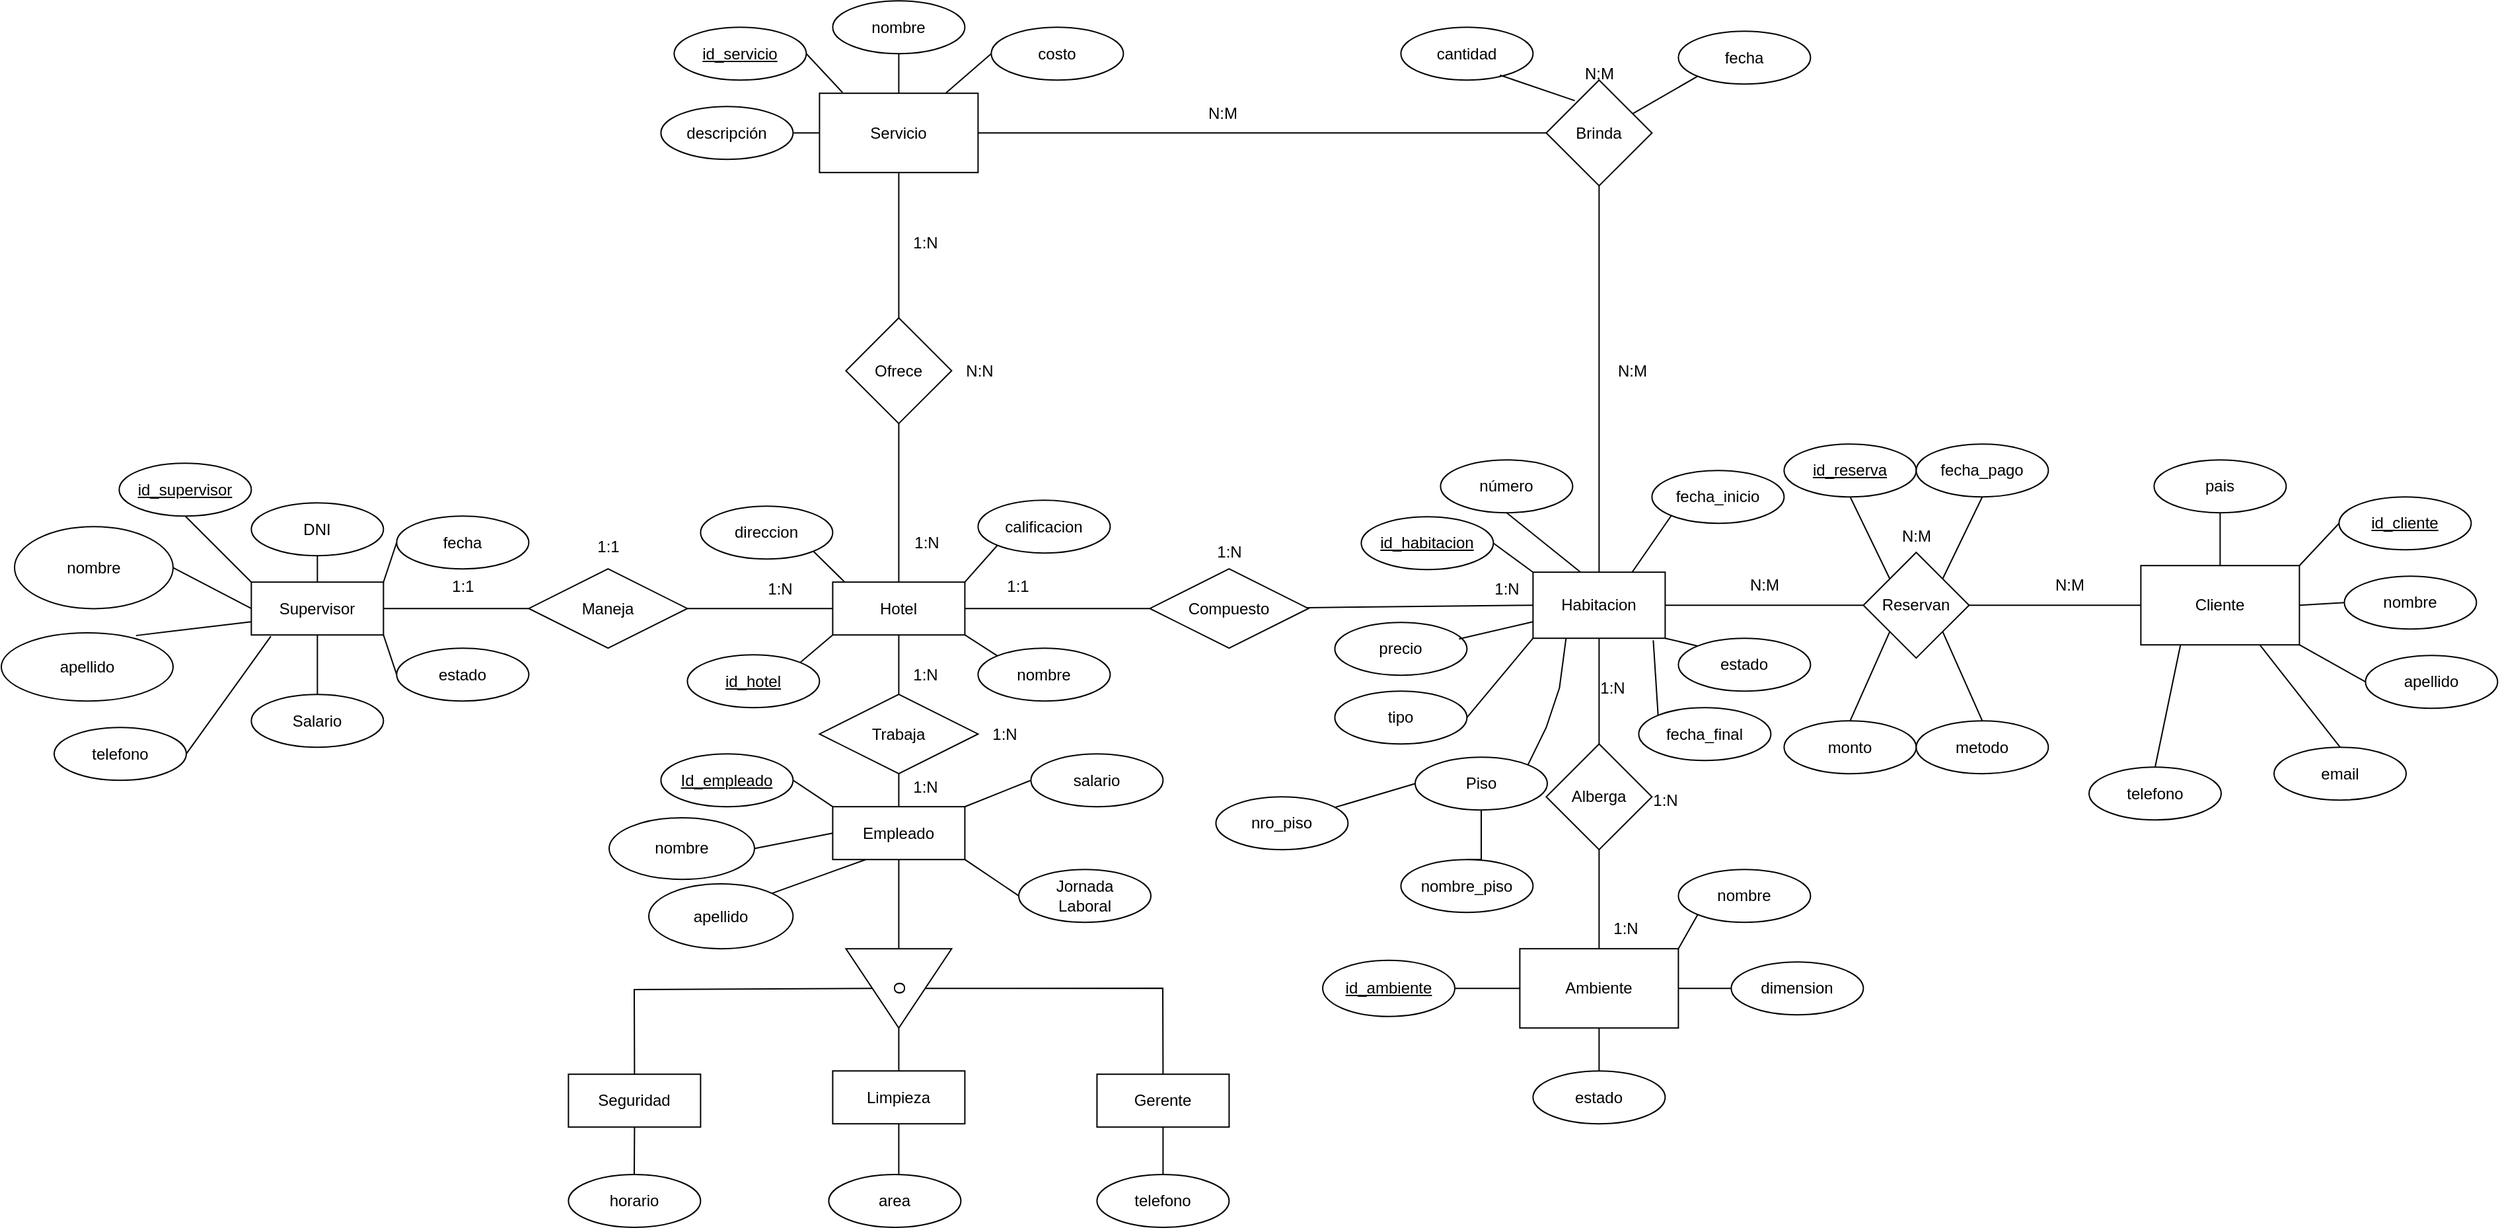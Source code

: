 <mxfile version="28.2.3" pages="2">
  <diagram name="Entidad Relacion" id="94wdU0l_0oqGBMhhZ0G0">
    <mxGraphModel dx="2064" dy="1859" grid="1" gridSize="10" guides="1" tooltips="1" connect="1" arrows="1" fold="1" page="1" pageScale="1" pageWidth="827" pageHeight="1169" math="0" shadow="0">
      <root>
        <mxCell id="0" />
        <mxCell id="1" parent="0" />
        <mxCell id="Zq93g4Kuu3sd4inPYG31-1" style="edgeStyle=orthogonalEdgeStyle;rounded=0;orthogonalLoop=1;jettySize=auto;html=1;endArrow=none;endFill=0;" edge="1" parent="1" source="Zq93g4Kuu3sd4inPYG31-2" target="Zq93g4Kuu3sd4inPYG31-6">
          <mxGeometry relative="1" as="geometry" />
        </mxCell>
        <mxCell id="Zq93g4Kuu3sd4inPYG31-2" value="Supervisor" style="whiteSpace=wrap;html=1;align=center;" vertex="1" parent="1">
          <mxGeometry x="179.2" y="281.6" width="100" height="40" as="geometry" />
        </mxCell>
        <mxCell id="Zq93g4Kuu3sd4inPYG31-3" value="" style="edgeStyle=orthogonalEdgeStyle;rounded=0;orthogonalLoop=1;jettySize=auto;html=1;entryX=0;entryY=0.5;entryDx=0;entryDy=0;endArrow=none;endFill=0;" edge="1" parent="1" source="Zq93g4Kuu3sd4inPYG31-4" target="Zq93g4Kuu3sd4inPYG31-11">
          <mxGeometry relative="1" as="geometry" />
        </mxCell>
        <mxCell id="Zq93g4Kuu3sd4inPYG31-4" value="Hotel" style="whiteSpace=wrap;html=1;align=center;" vertex="1" parent="1">
          <mxGeometry x="619.2" y="281.6" width="100" height="40" as="geometry" />
        </mxCell>
        <mxCell id="Zq93g4Kuu3sd4inPYG31-5" style="edgeStyle=orthogonalEdgeStyle;rounded=0;orthogonalLoop=1;jettySize=auto;html=1;entryX=0;entryY=0.5;entryDx=0;entryDy=0;endArrow=none;endFill=0;" edge="1" parent="1" source="Zq93g4Kuu3sd4inPYG31-6" target="Zq93g4Kuu3sd4inPYG31-4">
          <mxGeometry relative="1" as="geometry" />
        </mxCell>
        <mxCell id="Zq93g4Kuu3sd4inPYG31-6" value="Maneja" style="shape=rhombus;perimeter=rhombusPerimeter;whiteSpace=wrap;html=1;align=center;" vertex="1" parent="1">
          <mxGeometry x="389.2" y="271.6" width="120" height="60" as="geometry" />
        </mxCell>
        <mxCell id="Zq93g4Kuu3sd4inPYG31-7" value="1:1" style="text;html=1;align=center;verticalAlign=middle;resizable=0;points=[];autosize=1;strokeColor=none;fillColor=none;" vertex="1" parent="1">
          <mxGeometry x="429.2" y="239.6" width="40" height="30" as="geometry" />
        </mxCell>
        <mxCell id="Zq93g4Kuu3sd4inPYG31-8" value="1:1" style="text;html=1;align=center;verticalAlign=middle;resizable=0;points=[];autosize=1;strokeColor=none;fillColor=none;" vertex="1" parent="1">
          <mxGeometry x="319.2" y="269.6" width="40" height="30" as="geometry" />
        </mxCell>
        <mxCell id="Zq93g4Kuu3sd4inPYG31-9" value="1:N" style="text;html=1;align=center;verticalAlign=middle;resizable=0;points=[];autosize=1;strokeColor=none;fillColor=none;" vertex="1" parent="1">
          <mxGeometry x="559.2" y="271.6" width="40" height="30" as="geometry" />
        </mxCell>
        <mxCell id="Zq93g4Kuu3sd4inPYG31-10" value="" style="rounded=0;orthogonalLoop=1;jettySize=auto;html=1;endArrow=none;endFill=0;entryX=0;entryY=0.5;entryDx=0;entryDy=0;" edge="1" parent="1" source="Zq93g4Kuu3sd4inPYG31-11" target="Zq93g4Kuu3sd4inPYG31-15">
          <mxGeometry relative="1" as="geometry">
            <mxPoint x="1009.2" y="301.6" as="targetPoint" />
          </mxGeometry>
        </mxCell>
        <mxCell id="Zq93g4Kuu3sd4inPYG31-11" value="Compuesto" style="shape=rhombus;perimeter=rhombusPerimeter;whiteSpace=wrap;html=1;align=center;" vertex="1" parent="1">
          <mxGeometry x="859.2" y="271.6" width="120" height="60" as="geometry" />
        </mxCell>
        <mxCell id="Zq93g4Kuu3sd4inPYG31-12" value="" style="edgeStyle=orthogonalEdgeStyle;rounded=0;orthogonalLoop=1;jettySize=auto;html=1;endArrow=none;endFill=0;" edge="1" parent="1" source="Zq93g4Kuu3sd4inPYG31-15" target="Zq93g4Kuu3sd4inPYG31-32">
          <mxGeometry relative="1" as="geometry" />
        </mxCell>
        <mxCell id="Zq93g4Kuu3sd4inPYG31-13" style="rounded=0;orthogonalLoop=1;jettySize=auto;html=1;exitX=0;exitY=1;exitDx=0;exitDy=0;entryX=1;entryY=0.5;entryDx=0;entryDy=0;endArrow=none;endFill=0;" edge="1" parent="1" source="Zq93g4Kuu3sd4inPYG31-15" target="Zq93g4Kuu3sd4inPYG31-98">
          <mxGeometry relative="1" as="geometry" />
        </mxCell>
        <mxCell id="Zq93g4Kuu3sd4inPYG31-14" value="" style="edgeStyle=orthogonalEdgeStyle;rounded=0;orthogonalLoop=1;jettySize=auto;html=1;endArrow=none;endFill=0;" edge="1" parent="1" source="Zq93g4Kuu3sd4inPYG31-15" target="Zq93g4Kuu3sd4inPYG31-118">
          <mxGeometry relative="1" as="geometry" />
        </mxCell>
        <mxCell id="Zq93g4Kuu3sd4inPYG31-15" value="Habitacion" style="whiteSpace=wrap;html=1;align=center;" vertex="1" parent="1">
          <mxGeometry x="1149.2" y="274.1" width="100" height="50" as="geometry" />
        </mxCell>
        <mxCell id="Zq93g4Kuu3sd4inPYG31-16" value="Empleado" style="whiteSpace=wrap;html=1;align=center;" vertex="1" parent="1">
          <mxGeometry x="619.2" y="451.6" width="100" height="40" as="geometry" />
        </mxCell>
        <mxCell id="Zq93g4Kuu3sd4inPYG31-17" value="Trabaja" style="shape=rhombus;perimeter=rhombusPerimeter;whiteSpace=wrap;html=1;align=center;" vertex="1" parent="1">
          <mxGeometry x="609.2" y="366.6" width="120" height="60" as="geometry" />
        </mxCell>
        <mxCell id="Zq93g4Kuu3sd4inPYG31-18" value="" style="endArrow=none;html=1;rounded=0;entryX=0.5;entryY=1;entryDx=0;entryDy=0;exitX=0.5;exitY=0;exitDx=0;exitDy=0;" edge="1" parent="1" source="Zq93g4Kuu3sd4inPYG31-16" target="Zq93g4Kuu3sd4inPYG31-17">
          <mxGeometry relative="1" as="geometry">
            <mxPoint x="549.2" y="431.6" as="sourcePoint" />
            <mxPoint x="709.2" y="431.6" as="targetPoint" />
          </mxGeometry>
        </mxCell>
        <mxCell id="Zq93g4Kuu3sd4inPYG31-19" value="" style="endArrow=none;html=1;rounded=0;entryX=0.5;entryY=1;entryDx=0;entryDy=0;exitX=0.5;exitY=0;exitDx=0;exitDy=0;" edge="1" parent="1" source="Zq93g4Kuu3sd4inPYG31-17" target="Zq93g4Kuu3sd4inPYG31-4">
          <mxGeometry relative="1" as="geometry">
            <mxPoint x="799.2" y="421.6" as="sourcePoint" />
            <mxPoint x="799.2" y="381.6" as="targetPoint" />
          </mxGeometry>
        </mxCell>
        <mxCell id="Zq93g4Kuu3sd4inPYG31-20" value="O" style="triangle;whiteSpace=wrap;html=1;rotation=90;" vertex="1" parent="1">
          <mxGeometry x="639.2" y="549.1" width="60" height="80" as="geometry" />
        </mxCell>
        <mxCell id="Zq93g4Kuu3sd4inPYG31-21" value="Seguridad" style="whiteSpace=wrap;html=1;align=center;" vertex="1" parent="1">
          <mxGeometry x="419.2" y="654.1" width="100" height="40" as="geometry" />
        </mxCell>
        <mxCell id="Zq93g4Kuu3sd4inPYG31-22" value="Gerente" style="whiteSpace=wrap;html=1;align=center;" vertex="1" parent="1">
          <mxGeometry x="819.2" y="654.1" width="100" height="40" as="geometry" />
        </mxCell>
        <mxCell id="Zq93g4Kuu3sd4inPYG31-23" value="Limpieza" style="whiteSpace=wrap;html=1;align=center;" vertex="1" parent="1">
          <mxGeometry x="619.2" y="651.6" width="100" height="40" as="geometry" />
        </mxCell>
        <mxCell id="Zq93g4Kuu3sd4inPYG31-24" value="" style="endArrow=none;html=1;rounded=0;exitX=0.5;exitY=0;exitDx=0;exitDy=0;entryX=0.5;entryY=1;entryDx=0;entryDy=0;" edge="1" parent="1" source="Zq93g4Kuu3sd4inPYG31-21" target="Zq93g4Kuu3sd4inPYG31-20">
          <mxGeometry relative="1" as="geometry">
            <mxPoint x="589.2" y="511.6" as="sourcePoint" />
            <mxPoint x="749.2" y="511.6" as="targetPoint" />
            <Array as="points">
              <mxPoint x="469" y="590" />
            </Array>
          </mxGeometry>
        </mxCell>
        <mxCell id="Zq93g4Kuu3sd4inPYG31-25" value="" style="endArrow=none;html=1;rounded=0;exitX=0.5;exitY=0;exitDx=0;exitDy=0;entryX=0.5;entryY=0;entryDx=0;entryDy=0;" edge="1" parent="1" source="Zq93g4Kuu3sd4inPYG31-20" target="Zq93g4Kuu3sd4inPYG31-22">
          <mxGeometry relative="1" as="geometry">
            <mxPoint x="779.2" y="541.6" as="sourcePoint" />
            <mxPoint x="939.2" y="541.6" as="targetPoint" />
            <Array as="points">
              <mxPoint x="869" y="589" />
            </Array>
          </mxGeometry>
        </mxCell>
        <mxCell id="Zq93g4Kuu3sd4inPYG31-26" value="" style="endArrow=none;html=1;rounded=0;entryX=0.5;entryY=0;entryDx=0;entryDy=0;exitX=1;exitY=0.5;exitDx=0;exitDy=0;" edge="1" parent="1" source="Zq93g4Kuu3sd4inPYG31-20" target="Zq93g4Kuu3sd4inPYG31-23">
          <mxGeometry relative="1" as="geometry">
            <mxPoint x="589.2" y="511.6" as="sourcePoint" />
            <mxPoint x="749.2" y="511.6" as="targetPoint" />
          </mxGeometry>
        </mxCell>
        <mxCell id="Zq93g4Kuu3sd4inPYG31-27" value="" style="endArrow=none;html=1;rounded=0;entryX=0.5;entryY=1;entryDx=0;entryDy=0;exitX=0;exitY=0.5;exitDx=0;exitDy=0;" edge="1" parent="1" source="Zq93g4Kuu3sd4inPYG31-20" target="Zq93g4Kuu3sd4inPYG31-16">
          <mxGeometry relative="1" as="geometry">
            <mxPoint x="589.2" y="511.6" as="sourcePoint" />
            <mxPoint x="749.2" y="511.6" as="targetPoint" />
          </mxGeometry>
        </mxCell>
        <mxCell id="Zq93g4Kuu3sd4inPYG31-28" value="1:N" style="text;html=1;align=center;verticalAlign=middle;resizable=0;points=[];autosize=1;strokeColor=none;fillColor=none;" vertex="1" parent="1">
          <mxGeometry x="669.2" y="421.6" width="40" height="30" as="geometry" />
        </mxCell>
        <mxCell id="Zq93g4Kuu3sd4inPYG31-29" value="1:N" style="text;html=1;align=center;verticalAlign=middle;resizable=0;points=[];autosize=1;strokeColor=none;fillColor=none;" vertex="1" parent="1">
          <mxGeometry x="669.2" y="336.6" width="40" height="30" as="geometry" />
        </mxCell>
        <mxCell id="Zq93g4Kuu3sd4inPYG31-30" value="1:N" style="text;html=1;align=center;verticalAlign=middle;resizable=0;points=[];autosize=1;strokeColor=none;fillColor=none;" vertex="1" parent="1">
          <mxGeometry x="729.2" y="381.6" width="40" height="30" as="geometry" />
        </mxCell>
        <mxCell id="Zq93g4Kuu3sd4inPYG31-31" value="" style="edgeStyle=orthogonalEdgeStyle;rounded=0;orthogonalLoop=1;jettySize=auto;html=1;startArrow=none;startFill=0;endArrow=none;endFill=0;exitX=1;exitY=0.5;exitDx=0;exitDy=0;" edge="1" parent="1" source="Zq93g4Kuu3sd4inPYG31-32" target="Zq93g4Kuu3sd4inPYG31-33">
          <mxGeometry relative="1" as="geometry">
            <mxPoint x="1549.2" y="309.1" as="sourcePoint" />
          </mxGeometry>
        </mxCell>
        <mxCell id="Zq93g4Kuu3sd4inPYG31-32" value="Reservan" style="rhombus;whiteSpace=wrap;html=1;" vertex="1" parent="1">
          <mxGeometry x="1399.2" y="259.1" width="80" height="80" as="geometry" />
        </mxCell>
        <mxCell id="Zq93g4Kuu3sd4inPYG31-33" value="Cliente" style="whiteSpace=wrap;html=1;" vertex="1" parent="1">
          <mxGeometry x="1609.2" y="269.1" width="120" height="60" as="geometry" />
        </mxCell>
        <mxCell id="Zq93g4Kuu3sd4inPYG31-34" value="N:M" style="text;html=1;align=center;verticalAlign=middle;resizable=0;points=[];autosize=1;strokeColor=none;fillColor=none;" vertex="1" parent="1">
          <mxGeometry x="1299.2" y="269.1" width="50" height="30" as="geometry" />
        </mxCell>
        <mxCell id="Zq93g4Kuu3sd4inPYG31-35" value="N:M" style="text;html=1;align=center;verticalAlign=middle;resizable=0;points=[];autosize=1;strokeColor=none;fillColor=none;" vertex="1" parent="1">
          <mxGeometry x="1530.0" y="269.1" width="50" height="30" as="geometry" />
        </mxCell>
        <mxCell id="Zq93g4Kuu3sd4inPYG31-36" value="N:M" style="text;html=1;align=center;verticalAlign=middle;resizable=0;points=[];autosize=1;strokeColor=none;fillColor=none;rotation=0;" vertex="1" parent="1">
          <mxGeometry x="1414.2" y="232.1" width="50" height="30" as="geometry" />
        </mxCell>
        <mxCell id="Zq93g4Kuu3sd4inPYG31-37" value="" style="edgeStyle=orthogonalEdgeStyle;rounded=0;orthogonalLoop=1;jettySize=auto;html=1;endArrow=none;endFill=0;exitX=0.5;exitY=0;exitDx=0;exitDy=0;" edge="1" parent="1" source="Zq93g4Kuu3sd4inPYG31-4" target="Zq93g4Kuu3sd4inPYG31-39">
          <mxGeometry relative="1" as="geometry">
            <mxPoint x="729.2" y="21.6" as="sourcePoint" />
          </mxGeometry>
        </mxCell>
        <mxCell id="Zq93g4Kuu3sd4inPYG31-38" value="" style="edgeStyle=orthogonalEdgeStyle;rounded=0;orthogonalLoop=1;jettySize=auto;html=1;endArrow=none;endFill=0;" edge="1" parent="1" source="Zq93g4Kuu3sd4inPYG31-39" target="Zq93g4Kuu3sd4inPYG31-40">
          <mxGeometry relative="1" as="geometry" />
        </mxCell>
        <mxCell id="Zq93g4Kuu3sd4inPYG31-39" value="Ofrece" style="rhombus;whiteSpace=wrap;html=1;" vertex="1" parent="1">
          <mxGeometry x="629.2" y="81.6" width="80" height="80" as="geometry" />
        </mxCell>
        <mxCell id="Zq93g4Kuu3sd4inPYG31-40" value="Servicio" style="whiteSpace=wrap;html=1;" vertex="1" parent="1">
          <mxGeometry x="609.2" y="-88.4" width="120" height="60" as="geometry" />
        </mxCell>
        <mxCell id="Zq93g4Kuu3sd4inPYG31-41" value="Brinda" style="rhombus;whiteSpace=wrap;html=1;" vertex="1" parent="1">
          <mxGeometry x="1159.2" y="-98.4" width="80" height="80" as="geometry" />
        </mxCell>
        <mxCell id="Zq93g4Kuu3sd4inPYG31-42" value="" style="endArrow=none;html=1;rounded=0;entryX=0;entryY=0.5;entryDx=0;entryDy=0;exitX=1;exitY=0.5;exitDx=0;exitDy=0;" edge="1" parent="1" source="Zq93g4Kuu3sd4inPYG31-40" target="Zq93g4Kuu3sd4inPYG31-41">
          <mxGeometry width="50" height="50" relative="1" as="geometry">
            <mxPoint x="1159.2" y="71.6" as="sourcePoint" />
            <mxPoint x="1209.2" y="21.6" as="targetPoint" />
          </mxGeometry>
        </mxCell>
        <mxCell id="Zq93g4Kuu3sd4inPYG31-43" value="N:M" style="text;html=1;align=center;verticalAlign=middle;resizable=0;points=[];autosize=1;strokeColor=none;fillColor=none;" vertex="1" parent="1">
          <mxGeometry x="1174.2" y="-118.4" width="50" height="30" as="geometry" />
        </mxCell>
        <mxCell id="Zq93g4Kuu3sd4inPYG31-44" value="N:M" style="text;html=1;align=center;verticalAlign=middle;resizable=0;points=[];autosize=1;strokeColor=none;fillColor=none;" vertex="1" parent="1">
          <mxGeometry x="889.2" y="-88.4" width="50" height="30" as="geometry" />
        </mxCell>
        <mxCell id="Zq93g4Kuu3sd4inPYG31-45" value="1:N" style="text;html=1;align=center;verticalAlign=middle;resizable=0;points=[];autosize=1;strokeColor=none;fillColor=none;" vertex="1" parent="1">
          <mxGeometry x="669.2" y="10.0" width="40" height="30" as="geometry" />
        </mxCell>
        <mxCell id="Zq93g4Kuu3sd4inPYG31-46" value="1:N" style="text;html=1;align=center;verticalAlign=middle;resizable=0;points=[];autosize=1;strokeColor=none;fillColor=none;" vertex="1" parent="1">
          <mxGeometry x="670.2" y="236.6" width="40" height="30" as="geometry" />
        </mxCell>
        <mxCell id="Zq93g4Kuu3sd4inPYG31-47" value="id_cliente" style="ellipse;whiteSpace=wrap;html=1;align=center;fontStyle=4;" vertex="1" parent="1">
          <mxGeometry x="1759.2" y="217.1" width="100" height="40" as="geometry" />
        </mxCell>
        <mxCell id="Zq93g4Kuu3sd4inPYG31-48" value="nombre" style="ellipse;whiteSpace=wrap;html=1;align=center;" vertex="1" parent="1">
          <mxGeometry x="1763.2" y="277.1" width="100" height="40" as="geometry" />
        </mxCell>
        <mxCell id="Zq93g4Kuu3sd4inPYG31-49" value="telefono" style="ellipse;whiteSpace=wrap;html=1;align=center;" vertex="1" parent="1">
          <mxGeometry x="1570.0" y="421.6" width="100" height="40" as="geometry" />
        </mxCell>
        <mxCell id="Zq93g4Kuu3sd4inPYG31-50" value="apellido" style="ellipse;whiteSpace=wrap;html=1;align=center;" vertex="1" parent="1">
          <mxGeometry x="1779.2" y="337.1" width="100" height="40" as="geometry" />
        </mxCell>
        <mxCell id="Zq93g4Kuu3sd4inPYG31-51" value="email" style="ellipse;whiteSpace=wrap;html=1;align=center;" vertex="1" parent="1">
          <mxGeometry x="1710.0" y="406.6" width="100" height="40" as="geometry" />
        </mxCell>
        <mxCell id="Zq93g4Kuu3sd4inPYG31-52" value="" style="endArrow=none;html=1;rounded=0;exitX=1;exitY=0;exitDx=0;exitDy=0;entryX=0;entryY=0.5;entryDx=0;entryDy=0;" edge="1" parent="1" source="Zq93g4Kuu3sd4inPYG31-33" target="Zq93g4Kuu3sd4inPYG31-47">
          <mxGeometry width="50" height="50" relative="1" as="geometry">
            <mxPoint x="1729.2" y="307.1" as="sourcePoint" />
            <mxPoint x="1779.2" y="257.1" as="targetPoint" />
          </mxGeometry>
        </mxCell>
        <mxCell id="Zq93g4Kuu3sd4inPYG31-53" value="" style="endArrow=none;html=1;rounded=0;entryX=0;entryY=0.5;entryDx=0;entryDy=0;exitX=1;exitY=0.5;exitDx=0;exitDy=0;" edge="1" parent="1" source="Zq93g4Kuu3sd4inPYG31-33" target="Zq93g4Kuu3sd4inPYG31-48">
          <mxGeometry width="50" height="50" relative="1" as="geometry">
            <mxPoint x="1729.2" y="307.1" as="sourcePoint" />
            <mxPoint x="1779.2" y="257.1" as="targetPoint" />
          </mxGeometry>
        </mxCell>
        <mxCell id="Zq93g4Kuu3sd4inPYG31-54" value="" style="endArrow=none;html=1;rounded=0;entryX=0;entryY=0.5;entryDx=0;entryDy=0;exitX=1;exitY=1;exitDx=0;exitDy=0;" edge="1" parent="1" source="Zq93g4Kuu3sd4inPYG31-33" target="Zq93g4Kuu3sd4inPYG31-50">
          <mxGeometry width="50" height="50" relative="1" as="geometry">
            <mxPoint x="1729.2" y="307.1" as="sourcePoint" />
            <mxPoint x="1779.2" y="257.1" as="targetPoint" />
          </mxGeometry>
        </mxCell>
        <mxCell id="Zq93g4Kuu3sd4inPYG31-55" value="" style="endArrow=none;html=1;rounded=0;exitX=0.5;exitY=0;exitDx=0;exitDy=0;entryX=0.75;entryY=1;entryDx=0;entryDy=0;" edge="1" parent="1" source="Zq93g4Kuu3sd4inPYG31-51" target="Zq93g4Kuu3sd4inPYG31-33">
          <mxGeometry width="50" height="50" relative="1" as="geometry">
            <mxPoint x="1709.2" y="347.1" as="sourcePoint" />
            <mxPoint x="1779.2" y="257.1" as="targetPoint" />
          </mxGeometry>
        </mxCell>
        <mxCell id="Zq93g4Kuu3sd4inPYG31-56" value="" style="endArrow=none;html=1;rounded=0;exitX=0.5;exitY=0;exitDx=0;exitDy=0;entryX=0.25;entryY=1;entryDx=0;entryDy=0;" edge="1" parent="1" source="Zq93g4Kuu3sd4inPYG31-49" target="Zq93g4Kuu3sd4inPYG31-33">
          <mxGeometry width="50" height="50" relative="1" as="geometry">
            <mxPoint x="1729.2" y="307.1" as="sourcePoint" />
            <mxPoint x="1779.2" y="257.1" as="targetPoint" />
          </mxGeometry>
        </mxCell>
        <mxCell id="Zq93g4Kuu3sd4inPYG31-57" value="id_habitacion" style="ellipse;whiteSpace=wrap;html=1;align=center;fontStyle=4;" vertex="1" parent="1">
          <mxGeometry x="1019.2" y="232.1" width="100" height="40" as="geometry" />
        </mxCell>
        <mxCell id="Zq93g4Kuu3sd4inPYG31-58" value="número" style="ellipse;whiteSpace=wrap;html=1;align=center;" vertex="1" parent="1">
          <mxGeometry x="1079.2" y="189.1" width="100" height="40" as="geometry" />
        </mxCell>
        <mxCell id="Zq93g4Kuu3sd4inPYG31-59" value="precio" style="ellipse;whiteSpace=wrap;html=1;align=center;" vertex="1" parent="1">
          <mxGeometry x="999.2" y="312.1" width="100" height="40" as="geometry" />
        </mxCell>
        <mxCell id="Zq93g4Kuu3sd4inPYG31-60" value="estado" style="ellipse;whiteSpace=wrap;html=1;align=center;" vertex="1" parent="1">
          <mxGeometry x="1259.2" y="324.1" width="100" height="40" as="geometry" />
        </mxCell>
        <mxCell id="Zq93g4Kuu3sd4inPYG31-61" value="" style="endArrow=none;html=1;rounded=0;entryX=0.5;entryY=1;entryDx=0;entryDy=0;exitX=0.36;exitY=0;exitDx=0;exitDy=0;exitPerimeter=0;" edge="1" parent="1" source="Zq93g4Kuu3sd4inPYG31-15" target="Zq93g4Kuu3sd4inPYG31-58">
          <mxGeometry width="50" height="50" relative="1" as="geometry">
            <mxPoint x="1409.2" y="289.1" as="sourcePoint" />
            <mxPoint x="1459.2" y="239.1" as="targetPoint" />
          </mxGeometry>
        </mxCell>
        <mxCell id="Zq93g4Kuu3sd4inPYG31-62" value="" style="endArrow=none;html=1;rounded=0;entryX=1;entryY=0.5;entryDx=0;entryDy=0;exitX=0;exitY=0;exitDx=0;exitDy=0;" edge="1" parent="1" source="Zq93g4Kuu3sd4inPYG31-15" target="Zq93g4Kuu3sd4inPYG31-57">
          <mxGeometry width="50" height="50" relative="1" as="geometry">
            <mxPoint x="1409.2" y="289.1" as="sourcePoint" />
            <mxPoint x="1459.2" y="239.1" as="targetPoint" />
          </mxGeometry>
        </mxCell>
        <mxCell id="Zq93g4Kuu3sd4inPYG31-63" value="" style="endArrow=none;html=1;rounded=0;exitX=0;exitY=0;exitDx=0;exitDy=0;entryX=1;entryY=1;entryDx=0;entryDy=0;" edge="1" parent="1" source="Zq93g4Kuu3sd4inPYG31-60" target="Zq93g4Kuu3sd4inPYG31-15">
          <mxGeometry width="50" height="50" relative="1" as="geometry">
            <mxPoint x="1409.2" y="289.1" as="sourcePoint" />
            <mxPoint x="1459.2" y="239.1" as="targetPoint" />
          </mxGeometry>
        </mxCell>
        <mxCell id="Zq93g4Kuu3sd4inPYG31-64" value="" style="endArrow=none;html=1;rounded=0;exitX=0.94;exitY=0.313;exitDx=0;exitDy=0;entryX=0;entryY=0.75;entryDx=0;entryDy=0;exitPerimeter=0;" edge="1" parent="1" source="Zq93g4Kuu3sd4inPYG31-59" target="Zq93g4Kuu3sd4inPYG31-15">
          <mxGeometry width="50" height="50" relative="1" as="geometry">
            <mxPoint x="1409.2" y="289.1" as="sourcePoint" />
            <mxPoint x="1459.2" y="239.1" as="targetPoint" />
          </mxGeometry>
        </mxCell>
        <mxCell id="Zq93g4Kuu3sd4inPYG31-65" value="Id_empleado" style="ellipse;whiteSpace=wrap;html=1;align=center;fontStyle=4;" vertex="1" parent="1">
          <mxGeometry x="489.2" y="411.6" width="100" height="40" as="geometry" />
        </mxCell>
        <mxCell id="Zq93g4Kuu3sd4inPYG31-66" value="nombre" style="ellipse;whiteSpace=wrap;html=1;align=center;" vertex="1" parent="1">
          <mxGeometry x="450" y="460" width="110" height="46.6" as="geometry" />
        </mxCell>
        <mxCell id="Zq93g4Kuu3sd4inPYG31-67" value="salario" style="ellipse;whiteSpace=wrap;html=1;align=center;" vertex="1" parent="1">
          <mxGeometry x="769.2" y="411.6" width="100" height="40" as="geometry" />
        </mxCell>
        <mxCell id="Zq93g4Kuu3sd4inPYG31-68" value="" style="endArrow=none;html=1;rounded=0;entryX=0;entryY=0.5;entryDx=0;entryDy=0;exitX=1;exitY=0;exitDx=0;exitDy=0;" edge="1" parent="1" source="Zq93g4Kuu3sd4inPYG31-16" target="Zq93g4Kuu3sd4inPYG31-67">
          <mxGeometry width="50" height="50" relative="1" as="geometry">
            <mxPoint x="779.2" y="561.6" as="sourcePoint" />
            <mxPoint x="829.2" y="511.6" as="targetPoint" />
          </mxGeometry>
        </mxCell>
        <mxCell id="Zq93g4Kuu3sd4inPYG31-69" value="" style="endArrow=none;html=1;rounded=0;exitX=1;exitY=0.5;exitDx=0;exitDy=0;entryX=0;entryY=0;entryDx=0;entryDy=0;" edge="1" parent="1" source="Zq93g4Kuu3sd4inPYG31-65" target="Zq93g4Kuu3sd4inPYG31-16">
          <mxGeometry width="50" height="50" relative="1" as="geometry">
            <mxPoint x="779.2" y="561.6" as="sourcePoint" />
            <mxPoint x="829.2" y="511.6" as="targetPoint" />
          </mxGeometry>
        </mxCell>
        <mxCell id="Zq93g4Kuu3sd4inPYG31-70" value="" style="endArrow=none;html=1;rounded=0;exitX=1;exitY=0.5;exitDx=0;exitDy=0;entryX=0;entryY=0.5;entryDx=0;entryDy=0;" edge="1" parent="1" source="Zq93g4Kuu3sd4inPYG31-66" target="Zq93g4Kuu3sd4inPYG31-16">
          <mxGeometry width="50" height="50" relative="1" as="geometry">
            <mxPoint x="779.2" y="561.6" as="sourcePoint" />
            <mxPoint x="829.2" y="511.6" as="targetPoint" />
          </mxGeometry>
        </mxCell>
        <mxCell id="Zq93g4Kuu3sd4inPYG31-71" value="id_reserva" style="ellipse;whiteSpace=wrap;html=1;align=center;fontStyle=4;" vertex="1" parent="1">
          <mxGeometry x="1339.2" y="177.1" width="100" height="40" as="geometry" />
        </mxCell>
        <mxCell id="Zq93g4Kuu3sd4inPYG31-72" value="monto" style="ellipse;whiteSpace=wrap;html=1;align=center;" vertex="1" parent="1">
          <mxGeometry x="1339.2" y="386.6" width="100" height="40" as="geometry" />
        </mxCell>
        <mxCell id="Zq93g4Kuu3sd4inPYG31-73" value="metodo" style="ellipse;whiteSpace=wrap;html=1;align=center;" vertex="1" parent="1">
          <mxGeometry x="1439.2" y="386.6" width="100" height="40" as="geometry" />
        </mxCell>
        <mxCell id="Zq93g4Kuu3sd4inPYG31-74" value="fecha_pago" style="ellipse;whiteSpace=wrap;html=1;align=center;" vertex="1" parent="1">
          <mxGeometry x="1439.2" y="177.1" width="100" height="40" as="geometry" />
        </mxCell>
        <mxCell id="Zq93g4Kuu3sd4inPYG31-75" value="" style="endArrow=none;html=1;rounded=0;exitX=0.5;exitY=1;exitDx=0;exitDy=0;entryX=0;entryY=0;entryDx=0;entryDy=0;" edge="1" parent="1" source="Zq93g4Kuu3sd4inPYG31-71" target="Zq93g4Kuu3sd4inPYG31-32">
          <mxGeometry width="50" height="50" relative="1" as="geometry">
            <mxPoint x="1409.2" y="519.1" as="sourcePoint" />
            <mxPoint x="1319.2" y="459.1" as="targetPoint" />
          </mxGeometry>
        </mxCell>
        <mxCell id="Zq93g4Kuu3sd4inPYG31-76" value="" style="endArrow=none;html=1;rounded=0;entryX=0.5;entryY=1;entryDx=0;entryDy=0;exitX=1;exitY=0;exitDx=0;exitDy=0;" edge="1" parent="1" source="Zq93g4Kuu3sd4inPYG31-32" target="Zq93g4Kuu3sd4inPYG31-74">
          <mxGeometry width="50" height="50" relative="1" as="geometry">
            <mxPoint x="1439.2" y="459.1" as="sourcePoint" />
            <mxPoint x="1459.2" y="469.1" as="targetPoint" />
          </mxGeometry>
        </mxCell>
        <mxCell id="Zq93g4Kuu3sd4inPYG31-77" value="" style="endArrow=none;html=1;rounded=0;exitX=0.5;exitY=0;exitDx=0;exitDy=0;entryX=1;entryY=1;entryDx=0;entryDy=0;" edge="1" parent="1" source="Zq93g4Kuu3sd4inPYG31-73" target="Zq93g4Kuu3sd4inPYG31-32">
          <mxGeometry width="50" height="50" relative="1" as="geometry">
            <mxPoint x="1409.2" y="519.1" as="sourcePoint" />
            <mxPoint x="1426.96" y="489.16" as="targetPoint" />
          </mxGeometry>
        </mxCell>
        <mxCell id="Zq93g4Kuu3sd4inPYG31-78" value="" style="endArrow=none;html=1;rounded=0;exitX=0.5;exitY=0;exitDx=0;exitDy=0;entryX=0;entryY=1;entryDx=0;entryDy=0;" edge="1" parent="1" source="Zq93g4Kuu3sd4inPYG31-72" target="Zq93g4Kuu3sd4inPYG31-32">
          <mxGeometry width="50" height="50" relative="1" as="geometry">
            <mxPoint x="1409.2" y="519.1" as="sourcePoint" />
            <mxPoint x="1331.8" y="489.88" as="targetPoint" />
          </mxGeometry>
        </mxCell>
        <mxCell id="Zq93g4Kuu3sd4inPYG31-79" value="id_hotel" style="ellipse;whiteSpace=wrap;html=1;align=center;fontStyle=4;" vertex="1" parent="1">
          <mxGeometry x="509.2" y="336.6" width="100" height="40" as="geometry" />
        </mxCell>
        <mxCell id="Zq93g4Kuu3sd4inPYG31-80" value="nombre" style="ellipse;whiteSpace=wrap;html=1;align=center;" vertex="1" parent="1">
          <mxGeometry x="729.2" y="331.6" width="100" height="40" as="geometry" />
        </mxCell>
        <mxCell id="Zq93g4Kuu3sd4inPYG31-81" value="direccion" style="ellipse;whiteSpace=wrap;html=1;align=center;" vertex="1" parent="1">
          <mxGeometry x="519.2" y="224.1" width="100" height="40" as="geometry" />
        </mxCell>
        <mxCell id="Zq93g4Kuu3sd4inPYG31-82" value="" style="endArrow=none;html=1;rounded=0;exitX=1;exitY=1;exitDx=0;exitDy=0;entryX=0;entryY=0;entryDx=0;entryDy=0;" edge="1" parent="1" source="Zq93g4Kuu3sd4inPYG31-4" target="Zq93g4Kuu3sd4inPYG31-80">
          <mxGeometry width="50" height="50" relative="1" as="geometry">
            <mxPoint x="819.2" y="381.6" as="sourcePoint" />
            <mxPoint x="869.2" y="331.6" as="targetPoint" />
          </mxGeometry>
        </mxCell>
        <mxCell id="Zq93g4Kuu3sd4inPYG31-83" value="" style="endArrow=none;html=1;rounded=0;exitX=1;exitY=0;exitDx=0;exitDy=0;entryX=0;entryY=1;entryDx=0;entryDy=0;" edge="1" parent="1" source="Zq93g4Kuu3sd4inPYG31-79" target="Zq93g4Kuu3sd4inPYG31-4">
          <mxGeometry width="50" height="50" relative="1" as="geometry">
            <mxPoint x="819.2" y="381.6" as="sourcePoint" />
            <mxPoint x="869.2" y="331.6" as="targetPoint" />
          </mxGeometry>
        </mxCell>
        <mxCell id="Zq93g4Kuu3sd4inPYG31-84" value="" style="endArrow=none;html=1;rounded=0;entryX=1;entryY=1;entryDx=0;entryDy=0;exitX=0.088;exitY=-0.007;exitDx=0;exitDy=0;exitPerimeter=0;" edge="1" parent="1" source="Zq93g4Kuu3sd4inPYG31-4" target="Zq93g4Kuu3sd4inPYG31-81">
          <mxGeometry width="50" height="50" relative="1" as="geometry">
            <mxPoint x="819.2" y="381.6" as="sourcePoint" />
            <mxPoint x="869.2" y="331.6" as="targetPoint" />
          </mxGeometry>
        </mxCell>
        <mxCell id="Zq93g4Kuu3sd4inPYG31-85" value="cantidad" style="ellipse;whiteSpace=wrap;html=1;align=center;" vertex="1" parent="1">
          <mxGeometry x="1049.2" y="-138.4" width="100" height="40" as="geometry" />
        </mxCell>
        <mxCell id="Zq93g4Kuu3sd4inPYG31-86" value="fecha" style="ellipse;whiteSpace=wrap;html=1;align=center;" vertex="1" parent="1">
          <mxGeometry x="1259.2" y="-135.4" width="100" height="40" as="geometry" />
        </mxCell>
        <mxCell id="Zq93g4Kuu3sd4inPYG31-87" value="" style="endArrow=none;html=1;rounded=0;entryX=0;entryY=1;entryDx=0;entryDy=0;" edge="1" parent="1" source="Zq93g4Kuu3sd4inPYG31-41" target="Zq93g4Kuu3sd4inPYG31-86">
          <mxGeometry width="50" height="50" relative="1" as="geometry">
            <mxPoint x="1299.2" y="24.6" as="sourcePoint" />
            <mxPoint x="1349.2" y="-25.4" as="targetPoint" />
          </mxGeometry>
        </mxCell>
        <mxCell id="Zq93g4Kuu3sd4inPYG31-88" value="" style="endArrow=none;html=1;rounded=0;entryX=0.75;entryY=0.907;entryDx=0;entryDy=0;entryPerimeter=0;exitX=0.27;exitY=0.195;exitDx=0;exitDy=0;exitPerimeter=0;" edge="1" parent="1" source="Zq93g4Kuu3sd4inPYG31-41" target="Zq93g4Kuu3sd4inPYG31-85">
          <mxGeometry width="50" height="50" relative="1" as="geometry">
            <mxPoint x="1299.2" y="24.6" as="sourcePoint" />
            <mxPoint x="1349.2" y="-25.4" as="targetPoint" />
          </mxGeometry>
        </mxCell>
        <mxCell id="Zq93g4Kuu3sd4inPYG31-89" value="id_servicio" style="ellipse;whiteSpace=wrap;html=1;align=center;fontStyle=4;" vertex="1" parent="1">
          <mxGeometry x="499.2" y="-138.4" width="100" height="40" as="geometry" />
        </mxCell>
        <mxCell id="Zq93g4Kuu3sd4inPYG31-90" value="nombre" style="ellipse;whiteSpace=wrap;html=1;align=center;" vertex="1" parent="1">
          <mxGeometry x="619.2" y="-158.4" width="100" height="40" as="geometry" />
        </mxCell>
        <mxCell id="Zq93g4Kuu3sd4inPYG31-91" value="costo" style="ellipse;whiteSpace=wrap;html=1;align=center;" vertex="1" parent="1">
          <mxGeometry x="739.2" y="-138.4" width="100" height="40" as="geometry" />
        </mxCell>
        <mxCell id="Zq93g4Kuu3sd4inPYG31-92" value="descripción" style="ellipse;whiteSpace=wrap;html=1;align=center;" vertex="1" parent="1">
          <mxGeometry x="489.2" y="-78.4" width="100" height="40" as="geometry" />
        </mxCell>
        <mxCell id="Zq93g4Kuu3sd4inPYG31-93" value="" style="endArrow=none;html=1;rounded=0;entryX=0.5;entryY=1;entryDx=0;entryDy=0;exitX=0.5;exitY=0;exitDx=0;exitDy=0;" edge="1" parent="1" source="Zq93g4Kuu3sd4inPYG31-40" target="Zq93g4Kuu3sd4inPYG31-90">
          <mxGeometry width="50" height="50" relative="1" as="geometry">
            <mxPoint x="899.2" y="61.6" as="sourcePoint" />
            <mxPoint x="949.2" y="11.6" as="targetPoint" />
          </mxGeometry>
        </mxCell>
        <mxCell id="Zq93g4Kuu3sd4inPYG31-94" value="" style="endArrow=none;html=1;rounded=0;entryX=1;entryY=0.5;entryDx=0;entryDy=0;exitX=0.145;exitY=-0.01;exitDx=0;exitDy=0;exitPerimeter=0;" edge="1" parent="1" source="Zq93g4Kuu3sd4inPYG31-40" target="Zq93g4Kuu3sd4inPYG31-89">
          <mxGeometry width="50" height="50" relative="1" as="geometry">
            <mxPoint x="899.2" y="61.6" as="sourcePoint" />
            <mxPoint x="949.2" y="11.6" as="targetPoint" />
          </mxGeometry>
        </mxCell>
        <mxCell id="Zq93g4Kuu3sd4inPYG31-95" value="" style="endArrow=none;html=1;rounded=0;entryX=0;entryY=0.5;entryDx=0;entryDy=0;exitX=0.795;exitY=0.001;exitDx=0;exitDy=0;exitPerimeter=0;" edge="1" parent="1" source="Zq93g4Kuu3sd4inPYG31-40" target="Zq93g4Kuu3sd4inPYG31-91">
          <mxGeometry width="50" height="50" relative="1" as="geometry">
            <mxPoint x="899.2" y="61.6" as="sourcePoint" />
            <mxPoint x="949.2" y="11.6" as="targetPoint" />
          </mxGeometry>
        </mxCell>
        <mxCell id="Zq93g4Kuu3sd4inPYG31-96" value="" style="endArrow=none;html=1;rounded=0;entryX=1;entryY=0.5;entryDx=0;entryDy=0;exitX=0;exitY=0.5;exitDx=0;exitDy=0;" edge="1" parent="1" source="Zq93g4Kuu3sd4inPYG31-40" target="Zq93g4Kuu3sd4inPYG31-92">
          <mxGeometry width="50" height="50" relative="1" as="geometry">
            <mxPoint x="899.2" y="61.6" as="sourcePoint" />
            <mxPoint x="599.2" y="-58.4" as="targetPoint" />
          </mxGeometry>
        </mxCell>
        <mxCell id="Zq93g4Kuu3sd4inPYG31-97" value="fecha_inicio" style="ellipse;whiteSpace=wrap;html=1;align=center;" vertex="1" parent="1">
          <mxGeometry x="1239.2" y="197.1" width="100" height="40" as="geometry" />
        </mxCell>
        <mxCell id="Zq93g4Kuu3sd4inPYG31-98" value="tipo" style="ellipse;whiteSpace=wrap;html=1;align=center;" vertex="1" parent="1">
          <mxGeometry x="999.2" y="364.1" width="100" height="40" as="geometry" />
        </mxCell>
        <mxCell id="Zq93g4Kuu3sd4inPYG31-99" value="fecha_final" style="ellipse;whiteSpace=wrap;html=1;align=center;" vertex="1" parent="1">
          <mxGeometry x="1229.2" y="376.6" width="100" height="40" as="geometry" />
        </mxCell>
        <mxCell id="Zq93g4Kuu3sd4inPYG31-100" value="" style="endArrow=none;html=1;rounded=0;entryX=0;entryY=1;entryDx=0;entryDy=0;exitX=0.75;exitY=0;exitDx=0;exitDy=0;" edge="1" parent="1" source="Zq93g4Kuu3sd4inPYG31-15" target="Zq93g4Kuu3sd4inPYG31-97">
          <mxGeometry width="50" height="50" relative="1" as="geometry">
            <mxPoint x="1303.84" y="347.03" as="sourcePoint" />
            <mxPoint x="1339.195" y="251.172" as="targetPoint" />
          </mxGeometry>
        </mxCell>
        <mxCell id="Zq93g4Kuu3sd4inPYG31-101" value="" style="endArrow=none;html=1;rounded=0;entryX=0;entryY=0;entryDx=0;entryDy=0;exitX=0.91;exitY=1.03;exitDx=0;exitDy=0;exitPerimeter=0;" edge="1" parent="1" source="Zq93g4Kuu3sd4inPYG31-15" target="Zq93g4Kuu3sd4inPYG31-99">
          <mxGeometry width="50" height="50" relative="1" as="geometry">
            <mxPoint x="1369.2" y="239.1" as="sourcePoint" />
            <mxPoint x="1379.2" y="299.1" as="targetPoint" />
          </mxGeometry>
        </mxCell>
        <mxCell id="Zq93g4Kuu3sd4inPYG31-102" value="id_supervisor" style="ellipse;whiteSpace=wrap;html=1;align=center;fontStyle=4;" vertex="1" parent="1">
          <mxGeometry x="79.2" y="191.6" width="100" height="40" as="geometry" />
        </mxCell>
        <mxCell id="Zq93g4Kuu3sd4inPYG31-103" value="telefono" style="ellipse;whiteSpace=wrap;html=1;align=center;" vertex="1" parent="1">
          <mxGeometry x="30.0" y="391.6" width="100" height="40" as="geometry" />
        </mxCell>
        <mxCell id="Zq93g4Kuu3sd4inPYG31-104" value="DNI" style="ellipse;whiteSpace=wrap;html=1;align=center;" vertex="1" parent="1">
          <mxGeometry x="179.2" y="221.6" width="100" height="40" as="geometry" />
        </mxCell>
        <mxCell id="Zq93g4Kuu3sd4inPYG31-105" value="" style="endArrow=none;html=1;rounded=0;entryX=0.5;entryY=1;entryDx=0;entryDy=0;exitX=0;exitY=0;exitDx=0;exitDy=0;" edge="1" parent="1" source="Zq93g4Kuu3sd4inPYG31-2" target="Zq93g4Kuu3sd4inPYG31-102">
          <mxGeometry width="50" height="50" relative="1" as="geometry">
            <mxPoint x="569.2" y="451.6" as="sourcePoint" />
            <mxPoint x="619.2" y="401.6" as="targetPoint" />
          </mxGeometry>
        </mxCell>
        <mxCell id="Zq93g4Kuu3sd4inPYG31-106" value="" style="endArrow=none;html=1;rounded=0;entryX=1;entryY=0.5;entryDx=0;entryDy=0;exitX=0.148;exitY=1.025;exitDx=0;exitDy=0;exitPerimeter=0;" edge="1" parent="1" source="Zq93g4Kuu3sd4inPYG31-2" target="Zq93g4Kuu3sd4inPYG31-103">
          <mxGeometry width="50" height="50" relative="1" as="geometry">
            <mxPoint x="569.2" y="451.6" as="sourcePoint" />
            <mxPoint x="619.2" y="401.6" as="targetPoint" />
          </mxGeometry>
        </mxCell>
        <mxCell id="Zq93g4Kuu3sd4inPYG31-107" value="" style="endArrow=none;html=1;rounded=0;entryX=0.5;entryY=1;entryDx=0;entryDy=0;exitX=0.5;exitY=0;exitDx=0;exitDy=0;" edge="1" parent="1" source="Zq93g4Kuu3sd4inPYG31-2" target="Zq93g4Kuu3sd4inPYG31-104">
          <mxGeometry width="50" height="50" relative="1" as="geometry">
            <mxPoint x="569.2" y="451.6" as="sourcePoint" />
            <mxPoint x="619.2" y="401.6" as="targetPoint" />
          </mxGeometry>
        </mxCell>
        <mxCell id="Zq93g4Kuu3sd4inPYG31-108" value="fecha" style="ellipse;whiteSpace=wrap;html=1;align=center;" vertex="1" parent="1">
          <mxGeometry x="289.2" y="231.6" width="100" height="40" as="geometry" />
        </mxCell>
        <mxCell id="Zq93g4Kuu3sd4inPYG31-109" value="estado" style="ellipse;whiteSpace=wrap;html=1;align=center;" vertex="1" parent="1">
          <mxGeometry x="289.2" y="331.6" width="100" height="40" as="geometry" />
        </mxCell>
        <mxCell id="Zq93g4Kuu3sd4inPYG31-110" value="" style="endArrow=none;html=1;rounded=0;entryX=0;entryY=0.5;entryDx=0;entryDy=0;exitX=1;exitY=0;exitDx=0;exitDy=0;" edge="1" parent="1" source="Zq93g4Kuu3sd4inPYG31-2" target="Zq93g4Kuu3sd4inPYG31-108">
          <mxGeometry width="50" height="50" relative="1" as="geometry">
            <mxPoint x="369.2" y="431.6" as="sourcePoint" />
            <mxPoint x="419.2" y="381.6" as="targetPoint" />
          </mxGeometry>
        </mxCell>
        <mxCell id="Zq93g4Kuu3sd4inPYG31-111" value="" style="endArrow=none;html=1;rounded=0;entryX=1;entryY=1;entryDx=0;entryDy=0;exitX=0;exitY=0.5;exitDx=0;exitDy=0;" edge="1" parent="1" source="Zq93g4Kuu3sd4inPYG31-109" target="Zq93g4Kuu3sd4inPYG31-2">
          <mxGeometry width="50" height="50" relative="1" as="geometry">
            <mxPoint x="369.2" y="431.6" as="sourcePoint" />
            <mxPoint x="419.2" y="381.6" as="targetPoint" />
          </mxGeometry>
        </mxCell>
        <mxCell id="Zq93g4Kuu3sd4inPYG31-112" value="1:1" style="text;html=1;align=center;verticalAlign=middle;resizable=0;points=[];autosize=1;strokeColor=none;fillColor=none;" vertex="1" parent="1">
          <mxGeometry x="739.2" y="269.6" width="40" height="30" as="geometry" />
        </mxCell>
        <mxCell id="Zq93g4Kuu3sd4inPYG31-113" value="1:N" style="text;html=1;align=center;verticalAlign=middle;resizable=0;points=[];autosize=1;strokeColor=none;fillColor=none;" vertex="1" parent="1">
          <mxGeometry x="1109.2" y="271.6" width="40" height="30" as="geometry" />
        </mxCell>
        <mxCell id="Zq93g4Kuu3sd4inPYG31-114" value="1:N" style="text;html=1;align=center;verticalAlign=middle;resizable=0;points=[];autosize=1;strokeColor=none;fillColor=none;" vertex="1" parent="1">
          <mxGeometry x="899.2" y="244.1" width="40" height="30" as="geometry" />
        </mxCell>
        <mxCell id="Zq93g4Kuu3sd4inPYG31-115" value="&lt;span style=&quot;text-align: left;&quot;&gt;calificacion&lt;/span&gt;" style="ellipse;whiteSpace=wrap;html=1;align=center;" vertex="1" parent="1">
          <mxGeometry x="729.2" y="219.6" width="100" height="40" as="geometry" />
        </mxCell>
        <mxCell id="Zq93g4Kuu3sd4inPYG31-116" value="" style="endArrow=none;html=1;rounded=0;entryX=1;entryY=0;entryDx=0;entryDy=0;exitX=0;exitY=1;exitDx=0;exitDy=0;" edge="1" parent="1" source="Zq93g4Kuu3sd4inPYG31-115" target="Zq93g4Kuu3sd4inPYG31-4">
          <mxGeometry relative="1" as="geometry">
            <mxPoint x="689.2" y="151.6" as="sourcePoint" />
            <mxPoint x="849.2" y="151.6" as="targetPoint" />
          </mxGeometry>
        </mxCell>
        <mxCell id="Zq93g4Kuu3sd4inPYG31-117" value="" style="edgeStyle=orthogonalEdgeStyle;rounded=0;orthogonalLoop=1;jettySize=auto;html=1;endArrow=none;endFill=0;" edge="1" parent="1" source="Zq93g4Kuu3sd4inPYG31-118" target="Zq93g4Kuu3sd4inPYG31-119">
          <mxGeometry relative="1" as="geometry" />
        </mxCell>
        <mxCell id="Zq93g4Kuu3sd4inPYG31-118" value="Alberga" style="rhombus;whiteSpace=wrap;html=1;" vertex="1" parent="1">
          <mxGeometry x="1159.2" y="404.1" width="80" height="80" as="geometry" />
        </mxCell>
        <mxCell id="Zq93g4Kuu3sd4inPYG31-119" value="Ambiente" style="whiteSpace=wrap;html=1;" vertex="1" parent="1">
          <mxGeometry x="1139.2" y="559.1" width="120" height="60" as="geometry" />
        </mxCell>
        <mxCell id="Zq93g4Kuu3sd4inPYG31-120" value="id_ambiente" style="ellipse;whiteSpace=wrap;html=1;align=center;fontStyle=4;" vertex="1" parent="1">
          <mxGeometry x="990.0" y="567.85" width="100" height="42.5" as="geometry" />
        </mxCell>
        <mxCell id="Zq93g4Kuu3sd4inPYG31-121" value="nombre" style="ellipse;whiteSpace=wrap;html=1;align=center;" vertex="1" parent="1">
          <mxGeometry x="1259.2" y="499.1" width="100" height="40" as="geometry" />
        </mxCell>
        <mxCell id="Zq93g4Kuu3sd4inPYG31-122" value="dimension" style="ellipse;whiteSpace=wrap;html=1;align=center;" vertex="1" parent="1">
          <mxGeometry x="1299.2" y="569.1" width="100" height="40" as="geometry" />
        </mxCell>
        <mxCell id="Zq93g4Kuu3sd4inPYG31-123" value="" style="endArrow=none;html=1;rounded=0;entryX=0;entryY=1;entryDx=0;entryDy=0;exitX=1;exitY=0;exitDx=0;exitDy=0;" edge="1" parent="1" source="Zq93g4Kuu3sd4inPYG31-119" target="Zq93g4Kuu3sd4inPYG31-121">
          <mxGeometry relative="1" as="geometry">
            <mxPoint x="1269.2" y="669.1" as="sourcePoint" />
            <mxPoint x="1429.2" y="669.1" as="targetPoint" />
          </mxGeometry>
        </mxCell>
        <mxCell id="Zq93g4Kuu3sd4inPYG31-124" value="" style="endArrow=none;html=1;rounded=0;exitX=1;exitY=0.5;exitDx=0;exitDy=0;entryX=0;entryY=0.5;entryDx=0;entryDy=0;" edge="1" parent="1" source="Zq93g4Kuu3sd4inPYG31-120" target="Zq93g4Kuu3sd4inPYG31-119">
          <mxGeometry relative="1" as="geometry">
            <mxPoint x="1269.2" y="669.1" as="sourcePoint" />
            <mxPoint x="1429.2" y="669.1" as="targetPoint" />
          </mxGeometry>
        </mxCell>
        <mxCell id="Zq93g4Kuu3sd4inPYG31-125" value="" style="endArrow=none;html=1;rounded=0;exitX=1;exitY=0.5;exitDx=0;exitDy=0;entryX=0;entryY=0.5;entryDx=0;entryDy=0;" edge="1" parent="1" source="Zq93g4Kuu3sd4inPYG31-119" target="Zq93g4Kuu3sd4inPYG31-122">
          <mxGeometry relative="1" as="geometry">
            <mxPoint x="1269.2" y="669.1" as="sourcePoint" />
            <mxPoint x="1429.2" y="669.1" as="targetPoint" />
          </mxGeometry>
        </mxCell>
        <mxCell id="Zq93g4Kuu3sd4inPYG31-126" value="estado" style="ellipse;whiteSpace=wrap;html=1;align=center;" vertex="1" parent="1">
          <mxGeometry x="1149.2" y="651.6" width="100" height="40" as="geometry" />
        </mxCell>
        <mxCell id="Zq93g4Kuu3sd4inPYG31-127" value="" style="endArrow=none;html=1;rounded=0;entryX=0.5;entryY=1;entryDx=0;entryDy=0;exitX=0.5;exitY=0;exitDx=0;exitDy=0;" edge="1" parent="1" source="Zq93g4Kuu3sd4inPYG31-126" target="Zq93g4Kuu3sd4inPYG31-119">
          <mxGeometry relative="1" as="geometry">
            <mxPoint x="1269.2" y="669.1" as="sourcePoint" />
            <mxPoint x="1429.2" y="669.1" as="targetPoint" />
          </mxGeometry>
        </mxCell>
        <mxCell id="Zq93g4Kuu3sd4inPYG31-128" value="1:N" style="text;html=1;align=center;verticalAlign=middle;resizable=0;points=[];autosize=1;strokeColor=none;fillColor=none;" vertex="1" parent="1">
          <mxGeometry x="1199.2" y="529.1" width="40" height="30" as="geometry" />
        </mxCell>
        <mxCell id="Zq93g4Kuu3sd4inPYG31-129" value="1:N" style="text;html=1;align=center;verticalAlign=middle;resizable=0;points=[];autosize=1;strokeColor=none;fillColor=none;" vertex="1" parent="1">
          <mxGeometry x="1229.2" y="431.6" width="40" height="30" as="geometry" />
        </mxCell>
        <mxCell id="Zq93g4Kuu3sd4inPYG31-130" value="1:N" style="text;html=1;align=center;verticalAlign=middle;resizable=0;points=[];autosize=1;strokeColor=none;fillColor=none;" vertex="1" parent="1">
          <mxGeometry x="1189.2" y="346.6" width="40" height="30" as="geometry" />
        </mxCell>
        <mxCell id="Zq93g4Kuu3sd4inPYG31-131" value="Jornada&lt;div&gt;Laboral&lt;/div&gt;" style="ellipse;whiteSpace=wrap;html=1;align=center;" vertex="1" parent="1">
          <mxGeometry x="760.0" y="499.1" width="100" height="40" as="geometry" />
        </mxCell>
        <mxCell id="Zq93g4Kuu3sd4inPYG31-132" value="" style="endArrow=none;html=1;rounded=0;entryX=0;entryY=0.5;entryDx=0;entryDy=0;exitX=1;exitY=1;exitDx=0;exitDy=0;" edge="1" parent="1" source="Zq93g4Kuu3sd4inPYG31-16" target="Zq93g4Kuu3sd4inPYG31-131">
          <mxGeometry relative="1" as="geometry">
            <mxPoint x="679.2" y="361.6" as="sourcePoint" />
            <mxPoint x="839.2" y="361.6" as="targetPoint" />
          </mxGeometry>
        </mxCell>
        <mxCell id="Zq93g4Kuu3sd4inPYG31-133" style="rounded=0;orthogonalLoop=1;jettySize=auto;html=1;exitX=0.5;exitY=1;exitDx=0;exitDy=0;entryX=0.5;entryY=0;entryDx=0;entryDy=0;endArrow=none;endFill=0;" edge="1" parent="1" source="Zq93g4Kuu3sd4inPYG31-41" target="Zq93g4Kuu3sd4inPYG31-15">
          <mxGeometry relative="1" as="geometry" />
        </mxCell>
        <mxCell id="Zq93g4Kuu3sd4inPYG31-134" value="N:M" style="text;html=1;align=center;verticalAlign=middle;resizable=0;points=[];autosize=1;strokeColor=none;fillColor=none;" vertex="1" parent="1">
          <mxGeometry x="1199.2" y="106.6" width="50" height="30" as="geometry" />
        </mxCell>
        <mxCell id="Zq93g4Kuu3sd4inPYG31-135" value="N:N" style="text;html=1;align=center;verticalAlign=middle;resizable=0;points=[];autosize=1;strokeColor=none;fillColor=none;" vertex="1" parent="1">
          <mxGeometry x="710.2" y="106.6" width="40" height="30" as="geometry" />
        </mxCell>
        <mxCell id="Zq93g4Kuu3sd4inPYG31-136" value="pais" style="ellipse;whiteSpace=wrap;html=1;align=center;" vertex="1" parent="1">
          <mxGeometry x="1619.2" y="189.1" width="100" height="40" as="geometry" />
        </mxCell>
        <mxCell id="Zq93g4Kuu3sd4inPYG31-137" value="" style="endArrow=none;html=1;rounded=0;entryX=0.5;entryY=1;entryDx=0;entryDy=0;exitX=0.5;exitY=0;exitDx=0;exitDy=0;" edge="1" parent="1" source="Zq93g4Kuu3sd4inPYG31-33" target="Zq93g4Kuu3sd4inPYG31-136">
          <mxGeometry relative="1" as="geometry">
            <mxPoint x="1359.2" y="309.1" as="sourcePoint" />
            <mxPoint x="1519.2" y="309.1" as="targetPoint" />
          </mxGeometry>
        </mxCell>
        <mxCell id="Zq93g4Kuu3sd4inPYG31-138" style="rounded=0;orthogonalLoop=1;jettySize=auto;html=1;exitX=1;exitY=0;exitDx=0;exitDy=0;entryX=0.25;entryY=1;entryDx=0;entryDy=0;endArrow=none;endFill=0;" edge="1" parent="1" source="Zq93g4Kuu3sd4inPYG31-139" target="Zq93g4Kuu3sd4inPYG31-15">
          <mxGeometry relative="1" as="geometry">
            <mxPoint x="1169.2" y="321.6" as="targetPoint" />
            <Array as="points">
              <mxPoint x="1159.2" y="391.6" />
              <mxPoint x="1169.2" y="361.6" />
            </Array>
          </mxGeometry>
        </mxCell>
        <mxCell id="Zq93g4Kuu3sd4inPYG31-139" value="Piso" style="ellipse;whiteSpace=wrap;html=1;align=center;" vertex="1" parent="1">
          <mxGeometry x="1060.0" y="414.1" width="100" height="40" as="geometry" />
        </mxCell>
        <mxCell id="Zq93g4Kuu3sd4inPYG31-140" style="edgeStyle=orthogonalEdgeStyle;rounded=0;orthogonalLoop=1;jettySize=auto;html=1;exitX=0.5;exitY=0;exitDx=0;exitDy=0;entryX=0.5;entryY=1;entryDx=0;entryDy=0;endArrow=none;endFill=0;" edge="1" parent="1" source="Zq93g4Kuu3sd4inPYG31-141" target="Zq93g4Kuu3sd4inPYG31-2">
          <mxGeometry relative="1" as="geometry" />
        </mxCell>
        <mxCell id="Zq93g4Kuu3sd4inPYG31-141" value="Salario" style="ellipse;whiteSpace=wrap;html=1;align=center;" vertex="1" parent="1">
          <mxGeometry x="179.2" y="366.6" width="100" height="40" as="geometry" />
        </mxCell>
        <mxCell id="Zq93g4Kuu3sd4inPYG31-142" value="nro_piso" style="ellipse;whiteSpace=wrap;html=1;align=center;" vertex="1" parent="1">
          <mxGeometry x="909.2" y="444.1" width="100" height="40" as="geometry" />
        </mxCell>
        <mxCell id="Zq93g4Kuu3sd4inPYG31-143" style="edgeStyle=orthogonalEdgeStyle;rounded=0;orthogonalLoop=1;jettySize=auto;html=1;exitX=0.5;exitY=0;exitDx=0;exitDy=0;entryX=0.5;entryY=1;entryDx=0;entryDy=0;endArrow=none;endFill=0;" edge="1" parent="1" source="Zq93g4Kuu3sd4inPYG31-144" target="Zq93g4Kuu3sd4inPYG31-139">
          <mxGeometry relative="1" as="geometry" />
        </mxCell>
        <mxCell id="Zq93g4Kuu3sd4inPYG31-144" value="nombre_piso" style="ellipse;whiteSpace=wrap;html=1;align=center;" vertex="1" parent="1">
          <mxGeometry x="1049.2" y="491.6" width="100" height="40" as="geometry" />
        </mxCell>
        <mxCell id="Zq93g4Kuu3sd4inPYG31-146" value="apellido" style="ellipse;whiteSpace=wrap;html=1;align=center;" vertex="1" parent="1">
          <mxGeometry x="480" y="510" width="109.2" height="49.1" as="geometry" />
        </mxCell>
        <mxCell id="Zq93g4Kuu3sd4inPYG31-147" value="" style="endArrow=none;html=1;rounded=0;exitX=1;exitY=0;exitDx=0;exitDy=0;entryX=0.25;entryY=1;entryDx=0;entryDy=0;" edge="1" parent="1" source="Zq93g4Kuu3sd4inPYG31-146" target="Zq93g4Kuu3sd4inPYG31-16">
          <mxGeometry width="50" height="50" relative="1" as="geometry">
            <mxPoint x="590" y="510" as="sourcePoint" />
            <mxPoint x="649" y="515" as="targetPoint" />
          </mxGeometry>
        </mxCell>
        <mxCell id="Zq93g4Kuu3sd4inPYG31-148" value="nombre" style="ellipse;whiteSpace=wrap;html=1;align=center;" vertex="1" parent="1">
          <mxGeometry y="239.6" width="120" height="62.1" as="geometry" />
        </mxCell>
        <mxCell id="Zq93g4Kuu3sd4inPYG31-149" value="apellido" style="ellipse;whiteSpace=wrap;html=1;align=center;" vertex="1" parent="1">
          <mxGeometry x="-10" y="320" width="130" height="51.6" as="geometry" />
        </mxCell>
        <mxCell id="Zq93g4Kuu3sd4inPYG31-150" value="" style="endArrow=none;html=1;rounded=0;entryX=1;entryY=0.5;entryDx=0;entryDy=0;exitX=0;exitY=0.5;exitDx=0;exitDy=0;" edge="1" parent="1" source="Zq93g4Kuu3sd4inPYG31-2" target="Zq93g4Kuu3sd4inPYG31-148">
          <mxGeometry width="50" height="50" relative="1" as="geometry">
            <mxPoint x="199" y="280" as="sourcePoint" />
            <mxPoint x="140" y="307" as="targetPoint" />
          </mxGeometry>
        </mxCell>
        <mxCell id="Zq93g4Kuu3sd4inPYG31-151" value="" style="endArrow=none;html=1;rounded=0;entryX=0.784;entryY=0.04;entryDx=0;entryDy=0;exitX=0;exitY=0.75;exitDx=0;exitDy=0;entryPerimeter=0;" edge="1" parent="1" source="Zq93g4Kuu3sd4inPYG31-2" target="Zq93g4Kuu3sd4inPYG31-149">
          <mxGeometry width="50" height="50" relative="1" as="geometry">
            <mxPoint x="219" y="360" as="sourcePoint" />
            <mxPoint x="160" y="387" as="targetPoint" />
          </mxGeometry>
        </mxCell>
        <mxCell id="Zq93g4Kuu3sd4inPYG31-152" value="horario" style="ellipse;whiteSpace=wrap;html=1;align=center;" vertex="1" parent="1">
          <mxGeometry x="419.2" y="730" width="100" height="40" as="geometry" />
        </mxCell>
        <mxCell id="Zq93g4Kuu3sd4inPYG31-153" value="area" style="ellipse;whiteSpace=wrap;html=1;align=center;" vertex="1" parent="1">
          <mxGeometry x="616.2" y="730" width="100" height="40" as="geometry" />
        </mxCell>
        <mxCell id="Zq93g4Kuu3sd4inPYG31-154" value="telefono" style="ellipse;whiteSpace=wrap;html=1;align=center;" vertex="1" parent="1">
          <mxGeometry x="819.2" y="730" width="100" height="40" as="geometry" />
        </mxCell>
        <mxCell id="Zq93g4Kuu3sd4inPYG31-155" style="edgeStyle=orthogonalEdgeStyle;rounded=0;orthogonalLoop=1;jettySize=auto;html=1;entryX=0.5;entryY=1;entryDx=0;entryDy=0;endArrow=none;endFill=0;" edge="1" parent="1" target="Zq93g4Kuu3sd4inPYG31-21">
          <mxGeometry relative="1" as="geometry">
            <mxPoint x="469" y="730" as="sourcePoint" />
            <mxPoint x="530" y="700" as="targetPoint" />
          </mxGeometry>
        </mxCell>
        <mxCell id="Zq93g4Kuu3sd4inPYG31-156" style="edgeStyle=orthogonalEdgeStyle;rounded=0;orthogonalLoop=1;jettySize=auto;html=1;entryX=0.5;entryY=1;entryDx=0;entryDy=0;endArrow=none;endFill=0;exitX=0.5;exitY=0;exitDx=0;exitDy=0;" edge="1" parent="1" source="Zq93g4Kuu3sd4inPYG31-153" target="Zq93g4Kuu3sd4inPYG31-23">
          <mxGeometry relative="1" as="geometry">
            <mxPoint x="710" y="736" as="sourcePoint" />
            <mxPoint x="710" y="700" as="targetPoint" />
          </mxGeometry>
        </mxCell>
        <mxCell id="Zq93g4Kuu3sd4inPYG31-157" style="edgeStyle=orthogonalEdgeStyle;rounded=0;orthogonalLoop=1;jettySize=auto;html=1;entryX=0.5;entryY=1;entryDx=0;entryDy=0;endArrow=none;endFill=0;" edge="1" parent="1">
          <mxGeometry relative="1" as="geometry">
            <mxPoint x="869.2" y="730.1" as="sourcePoint" />
            <mxPoint x="869.2" y="694.1" as="targetPoint" />
          </mxGeometry>
        </mxCell>
        <mxCell id="hgPUfb50dQ1Q5ekUFse9-2" style="rounded=0;orthogonalLoop=1;jettySize=auto;html=1;entryX=0;entryY=0.5;entryDx=0;entryDy=0;endArrow=none;endFill=0;" edge="1" parent="1" source="Zq93g4Kuu3sd4inPYG31-142" target="Zq93g4Kuu3sd4inPYG31-139">
          <mxGeometry relative="1" as="geometry">
            <mxPoint x="1020" y="465" as="sourcePoint" />
            <mxPoint x="1041" y="430" as="targetPoint" />
          </mxGeometry>
        </mxCell>
      </root>
    </mxGraphModel>
  </diagram>
  <diagram name="Modelo Relacional" id="hpa57d2_pOlOFZxvLpvr">
    <mxGraphModel dx="1580" dy="1589" grid="1" gridSize="10" guides="1" tooltips="1" connect="1" arrows="1" fold="1" page="1" pageScale="1" pageWidth="827" pageHeight="1169" math="0" shadow="0">
      <root>
        <mxCell id="0" />
        <mxCell id="1" parent="0" />
        <mxCell id="bfnEHJOrDjTVpzWxCdI0-1" value="Hotel" style="shape=table;startSize=30;container=1;collapsible=1;childLayout=tableLayout;fixedRows=1;rowLines=0;fontStyle=1;align=center;resizeLast=1;html=1;" parent="1" vertex="1">
          <mxGeometry x="280" y="240" width="180" height="180" as="geometry" />
        </mxCell>
        <mxCell id="bfnEHJOrDjTVpzWxCdI0-2" value="" style="shape=tableRow;horizontal=0;startSize=0;swimlaneHead=0;swimlaneBody=0;fillColor=none;collapsible=0;dropTarget=0;points=[[0,0.5],[1,0.5]];portConstraint=eastwest;top=0;left=0;right=0;bottom=1;" parent="bfnEHJOrDjTVpzWxCdI0-1" vertex="1">
          <mxGeometry y="30" width="180" height="30" as="geometry" />
        </mxCell>
        <mxCell id="bfnEHJOrDjTVpzWxCdI0-3" value="PK" style="shape=partialRectangle;connectable=0;fillColor=none;top=0;left=0;bottom=0;right=0;fontStyle=1;overflow=hidden;whiteSpace=wrap;html=1;" parent="bfnEHJOrDjTVpzWxCdI0-2" vertex="1">
          <mxGeometry width="30" height="30" as="geometry">
            <mxRectangle width="30" height="30" as="alternateBounds" />
          </mxGeometry>
        </mxCell>
        <mxCell id="bfnEHJOrDjTVpzWxCdI0-4" value="&lt;span style=&quot;text-align: center;&quot;&gt;id_hotel&lt;/span&gt;" style="shape=partialRectangle;connectable=0;fillColor=none;top=0;left=0;bottom=0;right=0;align=left;spacingLeft=6;fontStyle=5;overflow=hidden;whiteSpace=wrap;html=1;" parent="bfnEHJOrDjTVpzWxCdI0-2" vertex="1">
          <mxGeometry x="30" width="150" height="30" as="geometry">
            <mxRectangle width="150" height="30" as="alternateBounds" />
          </mxGeometry>
        </mxCell>
        <mxCell id="bfnEHJOrDjTVpzWxCdI0-5" value="" style="shape=tableRow;horizontal=0;startSize=0;swimlaneHead=0;swimlaneBody=0;fillColor=none;collapsible=0;dropTarget=0;points=[[0,0.5],[1,0.5]];portConstraint=eastwest;top=0;left=0;right=0;bottom=0;" parent="bfnEHJOrDjTVpzWxCdI0-1" vertex="1">
          <mxGeometry y="60" width="180" height="30" as="geometry" />
        </mxCell>
        <mxCell id="bfnEHJOrDjTVpzWxCdI0-6" value="" style="shape=partialRectangle;connectable=0;fillColor=none;top=0;left=0;bottom=0;right=0;editable=1;overflow=hidden;whiteSpace=wrap;html=1;" parent="bfnEHJOrDjTVpzWxCdI0-5" vertex="1">
          <mxGeometry width="30" height="30" as="geometry">
            <mxRectangle width="30" height="30" as="alternateBounds" />
          </mxGeometry>
        </mxCell>
        <mxCell id="bfnEHJOrDjTVpzWxCdI0-7" value="nombre" style="shape=partialRectangle;connectable=0;fillColor=none;top=0;left=0;bottom=0;right=0;align=left;spacingLeft=6;overflow=hidden;whiteSpace=wrap;html=1;" parent="bfnEHJOrDjTVpzWxCdI0-5" vertex="1">
          <mxGeometry x="30" width="150" height="30" as="geometry">
            <mxRectangle width="150" height="30" as="alternateBounds" />
          </mxGeometry>
        </mxCell>
        <mxCell id="bfnEHJOrDjTVpzWxCdI0-8" value="" style="shape=tableRow;horizontal=0;startSize=0;swimlaneHead=0;swimlaneBody=0;fillColor=none;collapsible=0;dropTarget=0;points=[[0,0.5],[1,0.5]];portConstraint=eastwest;top=0;left=0;right=0;bottom=0;" parent="bfnEHJOrDjTVpzWxCdI0-1" vertex="1">
          <mxGeometry y="90" width="180" height="30" as="geometry" />
        </mxCell>
        <mxCell id="bfnEHJOrDjTVpzWxCdI0-9" value="" style="shape=partialRectangle;connectable=0;fillColor=none;top=0;left=0;bottom=0;right=0;editable=1;overflow=hidden;whiteSpace=wrap;html=1;" parent="bfnEHJOrDjTVpzWxCdI0-8" vertex="1">
          <mxGeometry width="30" height="30" as="geometry">
            <mxRectangle width="30" height="30" as="alternateBounds" />
          </mxGeometry>
        </mxCell>
        <mxCell id="bfnEHJOrDjTVpzWxCdI0-10" value="dirrecion" style="shape=partialRectangle;connectable=0;fillColor=none;top=0;left=0;bottom=0;right=0;align=left;spacingLeft=6;overflow=hidden;whiteSpace=wrap;html=1;" parent="bfnEHJOrDjTVpzWxCdI0-8" vertex="1">
          <mxGeometry x="30" width="150" height="30" as="geometry">
            <mxRectangle width="150" height="30" as="alternateBounds" />
          </mxGeometry>
        </mxCell>
        <mxCell id="bfnEHJOrDjTVpzWxCdI0-11" value="" style="shape=tableRow;horizontal=0;startSize=0;swimlaneHead=0;swimlaneBody=0;fillColor=none;collapsible=0;dropTarget=0;points=[[0,0.5],[1,0.5]];portConstraint=eastwest;top=0;left=0;right=0;bottom=0;" parent="bfnEHJOrDjTVpzWxCdI0-1" vertex="1">
          <mxGeometry y="120" width="180" height="30" as="geometry" />
        </mxCell>
        <mxCell id="bfnEHJOrDjTVpzWxCdI0-12" value="" style="shape=partialRectangle;connectable=0;fillColor=none;top=0;left=0;bottom=0;right=0;editable=1;overflow=hidden;whiteSpace=wrap;html=1;" parent="bfnEHJOrDjTVpzWxCdI0-11" vertex="1">
          <mxGeometry width="30" height="30" as="geometry">
            <mxRectangle width="30" height="30" as="alternateBounds" />
          </mxGeometry>
        </mxCell>
        <mxCell id="bfnEHJOrDjTVpzWxCdI0-13" value="calificacion" style="shape=partialRectangle;connectable=0;fillColor=none;top=0;left=0;bottom=0;right=0;align=left;spacingLeft=6;overflow=hidden;whiteSpace=wrap;html=1;" parent="bfnEHJOrDjTVpzWxCdI0-11" vertex="1">
          <mxGeometry x="30" width="150" height="30" as="geometry">
            <mxRectangle width="150" height="30" as="alternateBounds" />
          </mxGeometry>
        </mxCell>
        <mxCell id="32hJGSInGqPH8ITqOIAq-208" style="shape=tableRow;horizontal=0;startSize=0;swimlaneHead=0;swimlaneBody=0;fillColor=none;collapsible=0;dropTarget=0;points=[[0,0.5],[1,0.5]];portConstraint=eastwest;top=0;left=0;right=0;bottom=0;" parent="bfnEHJOrDjTVpzWxCdI0-1" vertex="1">
          <mxGeometry y="150" width="180" height="30" as="geometry" />
        </mxCell>
        <mxCell id="32hJGSInGqPH8ITqOIAq-209" value="FK" style="shape=partialRectangle;connectable=0;fillColor=none;top=0;left=0;bottom=0;right=0;editable=1;overflow=hidden;whiteSpace=wrap;html=1;" parent="32hJGSInGqPH8ITqOIAq-208" vertex="1">
          <mxGeometry width="30" height="30" as="geometry">
            <mxRectangle width="30" height="30" as="alternateBounds" />
          </mxGeometry>
        </mxCell>
        <mxCell id="32hJGSInGqPH8ITqOIAq-210" value="id_supervisor" style="shape=partialRectangle;connectable=0;fillColor=none;top=0;left=0;bottom=0;right=0;align=left;spacingLeft=6;overflow=hidden;whiteSpace=wrap;html=1;" parent="32hJGSInGqPH8ITqOIAq-208" vertex="1">
          <mxGeometry x="30" width="150" height="30" as="geometry">
            <mxRectangle width="150" height="30" as="alternateBounds" />
          </mxGeometry>
        </mxCell>
        <object label="Habitacion" estilo="" id="MKAww6wNWkb9cz_hNXwq-1">
          <mxCell style="shape=table;startSize=30;container=1;collapsible=1;childLayout=tableLayout;fixedRows=1;rowLines=0;fontStyle=1;align=center;resizeLast=1;html=1;" parent="1" vertex="1">
            <mxGeometry x="720" y="240" width="180" height="360" as="geometry">
              <mxRectangle x="827" y="230" width="100" height="30" as="alternateBounds" />
            </mxGeometry>
          </mxCell>
        </object>
        <mxCell id="MKAww6wNWkb9cz_hNXwq-2" value="" style="shape=tableRow;horizontal=0;startSize=0;swimlaneHead=0;swimlaneBody=0;fillColor=none;collapsible=0;dropTarget=0;points=[[0,0.5],[1,0.5]];portConstraint=eastwest;top=0;left=0;right=0;bottom=1;" parent="MKAww6wNWkb9cz_hNXwq-1" vertex="1">
          <mxGeometry y="30" width="180" height="30" as="geometry" />
        </mxCell>
        <mxCell id="MKAww6wNWkb9cz_hNXwq-3" value="PK" style="shape=partialRectangle;connectable=0;fillColor=none;top=0;left=0;bottom=0;right=0;fontStyle=1;overflow=hidden;whiteSpace=wrap;html=1;" parent="MKAww6wNWkb9cz_hNXwq-2" vertex="1">
          <mxGeometry width="30" height="30" as="geometry">
            <mxRectangle width="30" height="30" as="alternateBounds" />
          </mxGeometry>
        </mxCell>
        <mxCell id="MKAww6wNWkb9cz_hNXwq-4" value="&lt;span style=&quot;text-align: center;&quot;&gt;id_habitacion&lt;/span&gt;" style="shape=partialRectangle;connectable=0;fillColor=none;top=0;left=0;bottom=0;right=0;align=left;spacingLeft=6;fontStyle=5;overflow=hidden;whiteSpace=wrap;html=1;" parent="MKAww6wNWkb9cz_hNXwq-2" vertex="1">
          <mxGeometry x="30" width="150" height="30" as="geometry">
            <mxRectangle width="150" height="30" as="alternateBounds" />
          </mxGeometry>
        </mxCell>
        <mxCell id="MKAww6wNWkb9cz_hNXwq-5" value="" style="shape=tableRow;horizontal=0;startSize=0;swimlaneHead=0;swimlaneBody=0;fillColor=none;collapsible=0;dropTarget=0;points=[[0,0.5],[1,0.5]];portConstraint=eastwest;top=0;left=0;right=0;bottom=0;" parent="MKAww6wNWkb9cz_hNXwq-1" vertex="1">
          <mxGeometry y="60" width="180" height="30" as="geometry" />
        </mxCell>
        <mxCell id="MKAww6wNWkb9cz_hNXwq-6" value="" style="shape=partialRectangle;connectable=0;fillColor=none;top=0;left=0;bottom=0;right=0;editable=1;overflow=hidden;whiteSpace=wrap;html=1;" parent="MKAww6wNWkb9cz_hNXwq-5" vertex="1">
          <mxGeometry width="30" height="30" as="geometry">
            <mxRectangle width="30" height="30" as="alternateBounds" />
          </mxGeometry>
        </mxCell>
        <mxCell id="MKAww6wNWkb9cz_hNXwq-7" value="numero" style="shape=partialRectangle;connectable=0;fillColor=none;top=0;left=0;bottom=0;right=0;align=left;spacingLeft=6;overflow=hidden;whiteSpace=wrap;html=1;" parent="MKAww6wNWkb9cz_hNXwq-5" vertex="1">
          <mxGeometry x="30" width="150" height="30" as="geometry">
            <mxRectangle width="150" height="30" as="alternateBounds" />
          </mxGeometry>
        </mxCell>
        <mxCell id="MKAww6wNWkb9cz_hNXwq-8" value="" style="shape=tableRow;horizontal=0;startSize=0;swimlaneHead=0;swimlaneBody=0;fillColor=none;collapsible=0;dropTarget=0;points=[[0,0.5],[1,0.5]];portConstraint=eastwest;top=0;left=0;right=0;bottom=0;" parent="MKAww6wNWkb9cz_hNXwq-1" vertex="1">
          <mxGeometry y="90" width="180" height="30" as="geometry" />
        </mxCell>
        <mxCell id="MKAww6wNWkb9cz_hNXwq-9" value="" style="shape=partialRectangle;connectable=0;fillColor=none;top=0;left=0;bottom=0;right=0;editable=1;overflow=hidden;whiteSpace=wrap;html=1;" parent="MKAww6wNWkb9cz_hNXwq-8" vertex="1">
          <mxGeometry width="30" height="30" as="geometry">
            <mxRectangle width="30" height="30" as="alternateBounds" />
          </mxGeometry>
        </mxCell>
        <mxCell id="MKAww6wNWkb9cz_hNXwq-10" value="precio" style="shape=partialRectangle;connectable=0;fillColor=none;top=0;left=0;bottom=0;right=0;align=left;spacingLeft=6;overflow=hidden;whiteSpace=wrap;html=1;" parent="MKAww6wNWkb9cz_hNXwq-8" vertex="1">
          <mxGeometry x="30" width="150" height="30" as="geometry">
            <mxRectangle width="150" height="30" as="alternateBounds" />
          </mxGeometry>
        </mxCell>
        <mxCell id="MKAww6wNWkb9cz_hNXwq-11" value="" style="shape=tableRow;horizontal=0;startSize=0;swimlaneHead=0;swimlaneBody=0;fillColor=none;collapsible=0;dropTarget=0;points=[[0,0.5],[1,0.5]];portConstraint=eastwest;top=0;left=0;right=0;bottom=0;" parent="MKAww6wNWkb9cz_hNXwq-1" vertex="1">
          <mxGeometry y="120" width="180" height="30" as="geometry" />
        </mxCell>
        <mxCell id="MKAww6wNWkb9cz_hNXwq-12" value="" style="shape=partialRectangle;connectable=0;fillColor=none;top=0;left=0;bottom=0;right=0;editable=1;overflow=hidden;whiteSpace=wrap;html=1;" parent="MKAww6wNWkb9cz_hNXwq-11" vertex="1">
          <mxGeometry width="30" height="30" as="geometry">
            <mxRectangle width="30" height="30" as="alternateBounds" />
          </mxGeometry>
        </mxCell>
        <mxCell id="MKAww6wNWkb9cz_hNXwq-13" value="tipo" style="shape=partialRectangle;connectable=0;fillColor=none;top=0;left=0;bottom=0;right=0;align=left;spacingLeft=6;overflow=hidden;whiteSpace=wrap;html=1;" parent="MKAww6wNWkb9cz_hNXwq-11" vertex="1">
          <mxGeometry x="30" width="150" height="30" as="geometry">
            <mxRectangle width="150" height="30" as="alternateBounds" />
          </mxGeometry>
        </mxCell>
        <mxCell id="KL9bH27MUdgo-D1BXRvz-1" style="shape=tableRow;horizontal=0;startSize=0;swimlaneHead=0;swimlaneBody=0;fillColor=none;collapsible=0;dropTarget=0;points=[[0,0.5],[1,0.5]];portConstraint=eastwest;top=0;left=0;right=0;bottom=0;" parent="MKAww6wNWkb9cz_hNXwq-1" vertex="1">
          <mxGeometry y="150" width="180" height="30" as="geometry" />
        </mxCell>
        <mxCell id="KL9bH27MUdgo-D1BXRvz-2" style="shape=partialRectangle;connectable=0;fillColor=none;top=0;left=0;bottom=0;right=0;editable=1;overflow=hidden;whiteSpace=wrap;html=1;" parent="KL9bH27MUdgo-D1BXRvz-1" vertex="1">
          <mxGeometry width="30" height="30" as="geometry">
            <mxRectangle width="30" height="30" as="alternateBounds" />
          </mxGeometry>
        </mxCell>
        <mxCell id="KL9bH27MUdgo-D1BXRvz-3" value="estado" style="shape=partialRectangle;connectable=0;fillColor=none;top=0;left=0;bottom=0;right=0;align=left;spacingLeft=6;overflow=hidden;whiteSpace=wrap;html=1;" parent="KL9bH27MUdgo-D1BXRvz-1" vertex="1">
          <mxGeometry x="30" width="150" height="30" as="geometry">
            <mxRectangle width="150" height="30" as="alternateBounds" />
          </mxGeometry>
        </mxCell>
        <mxCell id="32hJGSInGqPH8ITqOIAq-71" style="shape=tableRow;horizontal=0;startSize=0;swimlaneHead=0;swimlaneBody=0;fillColor=none;collapsible=0;dropTarget=0;points=[[0,0.5],[1,0.5]];portConstraint=eastwest;top=0;left=0;right=0;bottom=0;" parent="MKAww6wNWkb9cz_hNXwq-1" vertex="1">
          <mxGeometry y="180" width="180" height="30" as="geometry" />
        </mxCell>
        <mxCell id="32hJGSInGqPH8ITqOIAq-72" value="" style="shape=partialRectangle;connectable=0;fillColor=none;top=0;left=0;bottom=0;right=0;editable=1;overflow=hidden;whiteSpace=wrap;html=1;" parent="32hJGSInGqPH8ITqOIAq-71" vertex="1">
          <mxGeometry width="30" height="30" as="geometry">
            <mxRectangle width="30" height="30" as="alternateBounds" />
          </mxGeometry>
        </mxCell>
        <mxCell id="32hJGSInGqPH8ITqOIAq-73" value="fecha_inicio" style="shape=partialRectangle;connectable=0;fillColor=none;top=0;left=0;bottom=0;right=0;align=left;spacingLeft=6;overflow=hidden;whiteSpace=wrap;html=1;" parent="32hJGSInGqPH8ITqOIAq-71" vertex="1">
          <mxGeometry x="30" width="150" height="30" as="geometry">
            <mxRectangle width="150" height="30" as="alternateBounds" />
          </mxGeometry>
        </mxCell>
        <mxCell id="2OxrkGqTfXSKQOd0i6Xz-21" style="shape=tableRow;horizontal=0;startSize=0;swimlaneHead=0;swimlaneBody=0;fillColor=none;collapsible=0;dropTarget=0;points=[[0,0.5],[1,0.5]];portConstraint=eastwest;top=0;left=0;right=0;bottom=0;" parent="MKAww6wNWkb9cz_hNXwq-1" vertex="1">
          <mxGeometry y="210" width="180" height="30" as="geometry" />
        </mxCell>
        <mxCell id="2OxrkGqTfXSKQOd0i6Xz-22" style="shape=partialRectangle;connectable=0;fillColor=none;top=0;left=0;bottom=0;right=0;editable=1;overflow=hidden;whiteSpace=wrap;html=1;" parent="2OxrkGqTfXSKQOd0i6Xz-21" vertex="1">
          <mxGeometry width="30" height="30" as="geometry">
            <mxRectangle width="30" height="30" as="alternateBounds" />
          </mxGeometry>
        </mxCell>
        <mxCell id="2OxrkGqTfXSKQOd0i6Xz-23" value="fecha_final" style="shape=partialRectangle;connectable=0;fillColor=none;top=0;left=0;bottom=0;right=0;align=left;spacingLeft=6;overflow=hidden;whiteSpace=wrap;html=1;" parent="2OxrkGqTfXSKQOd0i6Xz-21" vertex="1">
          <mxGeometry x="30" width="150" height="30" as="geometry">
            <mxRectangle width="150" height="30" as="alternateBounds" />
          </mxGeometry>
        </mxCell>
        <mxCell id="2OxrkGqTfXSKQOd0i6Xz-24" style="shape=tableRow;horizontal=0;startSize=0;swimlaneHead=0;swimlaneBody=0;fillColor=none;collapsible=0;dropTarget=0;points=[[0,0.5],[1,0.5]];portConstraint=eastwest;top=0;left=0;right=0;bottom=0;" parent="MKAww6wNWkb9cz_hNXwq-1" vertex="1">
          <mxGeometry y="240" width="180" height="30" as="geometry" />
        </mxCell>
        <mxCell id="2OxrkGqTfXSKQOd0i6Xz-25" value="" style="shape=partialRectangle;connectable=0;fillColor=none;top=0;left=0;bottom=0;right=0;editable=1;overflow=hidden;whiteSpace=wrap;html=1;" parent="2OxrkGqTfXSKQOd0i6Xz-24" vertex="1">
          <mxGeometry width="30" height="30" as="geometry">
            <mxRectangle width="30" height="30" as="alternateBounds" />
          </mxGeometry>
        </mxCell>
        <mxCell id="2OxrkGqTfXSKQOd0i6Xz-26" value="piso" style="shape=partialRectangle;connectable=0;fillColor=none;top=0;left=0;bottom=0;right=0;align=left;spacingLeft=6;overflow=hidden;whiteSpace=wrap;html=1;" parent="2OxrkGqTfXSKQOd0i6Xz-24" vertex="1">
          <mxGeometry x="30" width="150" height="30" as="geometry">
            <mxRectangle width="150" height="30" as="alternateBounds" />
          </mxGeometry>
        </mxCell>
        <mxCell id="Ygw30BGPLVqH2e4-yEHi-1" style="shape=tableRow;horizontal=0;startSize=0;swimlaneHead=0;swimlaneBody=0;fillColor=none;collapsible=0;dropTarget=0;points=[[0,0.5],[1,0.5]];portConstraint=eastwest;top=0;left=0;right=0;bottom=0;" parent="MKAww6wNWkb9cz_hNXwq-1" vertex="1">
          <mxGeometry y="270" width="180" height="30" as="geometry" />
        </mxCell>
        <mxCell id="Ygw30BGPLVqH2e4-yEHi-2" style="shape=partialRectangle;connectable=0;fillColor=none;top=0;left=0;bottom=0;right=0;editable=1;overflow=hidden;whiteSpace=wrap;html=1;" parent="Ygw30BGPLVqH2e4-yEHi-1" vertex="1">
          <mxGeometry width="30" height="30" as="geometry">
            <mxRectangle width="30" height="30" as="alternateBounds" />
          </mxGeometry>
        </mxCell>
        <mxCell id="Ygw30BGPLVqH2e4-yEHi-3" value="nombre_piso" style="shape=partialRectangle;connectable=0;fillColor=none;top=0;left=0;bottom=0;right=0;align=left;spacingLeft=6;overflow=hidden;whiteSpace=wrap;html=1;" parent="Ygw30BGPLVqH2e4-yEHi-1" vertex="1">
          <mxGeometry x="30" width="150" height="30" as="geometry">
            <mxRectangle width="150" height="30" as="alternateBounds" />
          </mxGeometry>
        </mxCell>
        <mxCell id="Ygw30BGPLVqH2e4-yEHi-4" style="shape=tableRow;horizontal=0;startSize=0;swimlaneHead=0;swimlaneBody=0;fillColor=none;collapsible=0;dropTarget=0;points=[[0,0.5],[1,0.5]];portConstraint=eastwest;top=0;left=0;right=0;bottom=0;" parent="MKAww6wNWkb9cz_hNXwq-1" vertex="1">
          <mxGeometry y="300" width="180" height="30" as="geometry" />
        </mxCell>
        <mxCell id="Ygw30BGPLVqH2e4-yEHi-5" style="shape=partialRectangle;connectable=0;fillColor=none;top=0;left=0;bottom=0;right=0;editable=1;overflow=hidden;whiteSpace=wrap;html=1;" parent="Ygw30BGPLVqH2e4-yEHi-4" vertex="1">
          <mxGeometry width="30" height="30" as="geometry">
            <mxRectangle width="30" height="30" as="alternateBounds" />
          </mxGeometry>
        </mxCell>
        <mxCell id="Ygw30BGPLVqH2e4-yEHi-6" value="nro_piso??" style="shape=partialRectangle;connectable=0;fillColor=none;top=0;left=0;bottom=0;right=0;align=left;spacingLeft=6;overflow=hidden;whiteSpace=wrap;html=1;" parent="Ygw30BGPLVqH2e4-yEHi-4" vertex="1">
          <mxGeometry x="30" width="150" height="30" as="geometry">
            <mxRectangle width="150" height="30" as="alternateBounds" />
          </mxGeometry>
        </mxCell>
        <mxCell id="Ygw30BGPLVqH2e4-yEHi-7" style="shape=tableRow;horizontal=0;startSize=0;swimlaneHead=0;swimlaneBody=0;fillColor=none;collapsible=0;dropTarget=0;points=[[0,0.5],[1,0.5]];portConstraint=eastwest;top=0;left=0;right=0;bottom=0;" parent="MKAww6wNWkb9cz_hNXwq-1" vertex="1">
          <mxGeometry y="330" width="180" height="30" as="geometry" />
        </mxCell>
        <mxCell id="Ygw30BGPLVqH2e4-yEHi-8" value="FK" style="shape=partialRectangle;connectable=0;fillColor=none;top=0;left=0;bottom=0;right=0;editable=1;overflow=hidden;whiteSpace=wrap;html=1;" parent="Ygw30BGPLVqH2e4-yEHi-7" vertex="1">
          <mxGeometry width="30" height="30" as="geometry">
            <mxRectangle width="30" height="30" as="alternateBounds" />
          </mxGeometry>
        </mxCell>
        <mxCell id="Ygw30BGPLVqH2e4-yEHi-9" value="id_hotel" style="shape=partialRectangle;connectable=0;fillColor=none;top=0;left=0;bottom=0;right=0;align=left;spacingLeft=6;overflow=hidden;whiteSpace=wrap;html=1;" parent="Ygw30BGPLVqH2e4-yEHi-7" vertex="1">
          <mxGeometry x="30" width="150" height="30" as="geometry">
            <mxRectangle width="150" height="30" as="alternateBounds" />
          </mxGeometry>
        </mxCell>
        <mxCell id="MookW0YDOx6AiiZNxGRa-1" value="Supervisor" style="shape=table;startSize=30;container=1;collapsible=1;childLayout=tableLayout;fixedRows=1;rowLines=0;fontStyle=1;align=center;resizeLast=1;html=1;" parent="1" vertex="1">
          <mxGeometry x="-60" y="240" width="180" height="270" as="geometry" />
        </mxCell>
        <mxCell id="MookW0YDOx6AiiZNxGRa-2" value="" style="shape=tableRow;horizontal=0;startSize=0;swimlaneHead=0;swimlaneBody=0;fillColor=none;collapsible=0;dropTarget=0;points=[[0,0.5],[1,0.5]];portConstraint=eastwest;top=0;left=0;right=0;bottom=1;" parent="MookW0YDOx6AiiZNxGRa-1" vertex="1">
          <mxGeometry y="30" width="180" height="30" as="geometry" />
        </mxCell>
        <mxCell id="MookW0YDOx6AiiZNxGRa-3" value="PK" style="shape=partialRectangle;connectable=0;fillColor=none;top=0;left=0;bottom=0;right=0;fontStyle=1;overflow=hidden;whiteSpace=wrap;html=1;" parent="MookW0YDOx6AiiZNxGRa-2" vertex="1">
          <mxGeometry width="30" height="30" as="geometry">
            <mxRectangle width="30" height="30" as="alternateBounds" />
          </mxGeometry>
        </mxCell>
        <mxCell id="MookW0YDOx6AiiZNxGRa-4" value="&lt;span style=&quot;text-align: center;&quot;&gt;id_supervisor&lt;/span&gt;" style="shape=partialRectangle;connectable=0;fillColor=none;top=0;left=0;bottom=0;right=0;align=left;spacingLeft=6;fontStyle=5;overflow=hidden;whiteSpace=wrap;html=1;" parent="MookW0YDOx6AiiZNxGRa-2" vertex="1">
          <mxGeometry x="30" width="150" height="30" as="geometry">
            <mxRectangle width="150" height="30" as="alternateBounds" />
          </mxGeometry>
        </mxCell>
        <mxCell id="MookW0YDOx6AiiZNxGRa-5" value="" style="shape=tableRow;horizontal=0;startSize=0;swimlaneHead=0;swimlaneBody=0;fillColor=none;collapsible=0;dropTarget=0;points=[[0,0.5],[1,0.5]];portConstraint=eastwest;top=0;left=0;right=0;bottom=0;" parent="MookW0YDOx6AiiZNxGRa-1" vertex="1">
          <mxGeometry y="60" width="180" height="30" as="geometry" />
        </mxCell>
        <mxCell id="MookW0YDOx6AiiZNxGRa-6" value="" style="shape=partialRectangle;connectable=0;fillColor=none;top=0;left=0;bottom=0;right=0;editable=1;overflow=hidden;whiteSpace=wrap;html=1;" parent="MookW0YDOx6AiiZNxGRa-5" vertex="1">
          <mxGeometry width="30" height="30" as="geometry">
            <mxRectangle width="30" height="30" as="alternateBounds" />
          </mxGeometry>
        </mxCell>
        <mxCell id="MookW0YDOx6AiiZNxGRa-7" value="DNI" style="shape=partialRectangle;connectable=0;fillColor=none;top=0;left=0;bottom=0;right=0;align=left;spacingLeft=6;overflow=hidden;whiteSpace=wrap;html=1;" parent="MookW0YDOx6AiiZNxGRa-5" vertex="1">
          <mxGeometry x="30" width="150" height="30" as="geometry">
            <mxRectangle width="150" height="30" as="alternateBounds" />
          </mxGeometry>
        </mxCell>
        <mxCell id="MookW0YDOx6AiiZNxGRa-8" value="" style="shape=tableRow;horizontal=0;startSize=0;swimlaneHead=0;swimlaneBody=0;fillColor=none;collapsible=0;dropTarget=0;points=[[0,0.5],[1,0.5]];portConstraint=eastwest;top=0;left=0;right=0;bottom=0;" parent="MookW0YDOx6AiiZNxGRa-1" vertex="1">
          <mxGeometry y="90" width="180" height="30" as="geometry" />
        </mxCell>
        <mxCell id="MookW0YDOx6AiiZNxGRa-9" value="" style="shape=partialRectangle;connectable=0;fillColor=none;top=0;left=0;bottom=0;right=0;editable=1;overflow=hidden;whiteSpace=wrap;html=1;" parent="MookW0YDOx6AiiZNxGRa-8" vertex="1">
          <mxGeometry width="30" height="30" as="geometry">
            <mxRectangle width="30" height="30" as="alternateBounds" />
          </mxGeometry>
        </mxCell>
        <mxCell id="MookW0YDOx6AiiZNxGRa-10" value="fecha_asignacion" style="shape=partialRectangle;connectable=0;fillColor=none;top=0;left=0;bottom=0;right=0;align=left;spacingLeft=6;overflow=hidden;whiteSpace=wrap;html=1;" parent="MookW0YDOx6AiiZNxGRa-8" vertex="1">
          <mxGeometry x="30" width="150" height="30" as="geometry">
            <mxRectangle width="150" height="30" as="alternateBounds" />
          </mxGeometry>
        </mxCell>
        <mxCell id="MookW0YDOx6AiiZNxGRa-11" value="" style="shape=tableRow;horizontal=0;startSize=0;swimlaneHead=0;swimlaneBody=0;fillColor=none;collapsible=0;dropTarget=0;points=[[0,0.5],[1,0.5]];portConstraint=eastwest;top=0;left=0;right=0;bottom=0;" parent="MookW0YDOx6AiiZNxGRa-1" vertex="1">
          <mxGeometry y="120" width="180" height="30" as="geometry" />
        </mxCell>
        <mxCell id="MookW0YDOx6AiiZNxGRa-12" value="" style="shape=partialRectangle;connectable=0;fillColor=none;top=0;left=0;bottom=0;right=0;editable=1;overflow=hidden;whiteSpace=wrap;html=1;" parent="MookW0YDOx6AiiZNxGRa-11" vertex="1">
          <mxGeometry width="30" height="30" as="geometry">
            <mxRectangle width="30" height="30" as="alternateBounds" />
          </mxGeometry>
        </mxCell>
        <mxCell id="MookW0YDOx6AiiZNxGRa-13" value="telefono" style="shape=partialRectangle;connectable=0;fillColor=none;top=0;left=0;bottom=0;right=0;align=left;spacingLeft=6;overflow=hidden;whiteSpace=wrap;html=1;" parent="MookW0YDOx6AiiZNxGRa-11" vertex="1">
          <mxGeometry x="30" width="150" height="30" as="geometry">
            <mxRectangle width="150" height="30" as="alternateBounds" />
          </mxGeometry>
        </mxCell>
        <mxCell id="32hJGSInGqPH8ITqOIAq-1" style="shape=tableRow;horizontal=0;startSize=0;swimlaneHead=0;swimlaneBody=0;fillColor=none;collapsible=0;dropTarget=0;points=[[0,0.5],[1,0.5]];portConstraint=eastwest;top=0;left=0;right=0;bottom=0;" parent="MookW0YDOx6AiiZNxGRa-1" vertex="1">
          <mxGeometry y="150" width="180" height="30" as="geometry" />
        </mxCell>
        <mxCell id="32hJGSInGqPH8ITqOIAq-2" style="shape=partialRectangle;connectable=0;fillColor=none;top=0;left=0;bottom=0;right=0;editable=1;overflow=hidden;whiteSpace=wrap;html=1;" parent="32hJGSInGqPH8ITqOIAq-1" vertex="1">
          <mxGeometry width="30" height="30" as="geometry">
            <mxRectangle width="30" height="30" as="alternateBounds" />
          </mxGeometry>
        </mxCell>
        <mxCell id="32hJGSInGqPH8ITqOIAq-3" value="estado" style="shape=partialRectangle;connectable=0;fillColor=none;top=0;left=0;bottom=0;right=0;align=left;spacingLeft=6;overflow=hidden;whiteSpace=wrap;html=1;" parent="32hJGSInGqPH8ITqOIAq-1" vertex="1">
          <mxGeometry x="30" width="150" height="30" as="geometry">
            <mxRectangle width="150" height="30" as="alternateBounds" />
          </mxGeometry>
        </mxCell>
        <mxCell id="76bjmVCSRvwik6qNnto1-16" style="shape=tableRow;horizontal=0;startSize=0;swimlaneHead=0;swimlaneBody=0;fillColor=none;collapsible=0;dropTarget=0;points=[[0,0.5],[1,0.5]];portConstraint=eastwest;top=0;left=0;right=0;bottom=0;" parent="MookW0YDOx6AiiZNxGRa-1" vertex="1">
          <mxGeometry y="180" width="180" height="30" as="geometry" />
        </mxCell>
        <mxCell id="76bjmVCSRvwik6qNnto1-17" style="shape=partialRectangle;connectable=0;fillColor=none;top=0;left=0;bottom=0;right=0;editable=1;overflow=hidden;whiteSpace=wrap;html=1;" parent="76bjmVCSRvwik6qNnto1-16" vertex="1">
          <mxGeometry width="30" height="30" as="geometry">
            <mxRectangle width="30" height="30" as="alternateBounds" />
          </mxGeometry>
        </mxCell>
        <mxCell id="76bjmVCSRvwik6qNnto1-18" value="salario" style="shape=partialRectangle;connectable=0;fillColor=none;top=0;left=0;bottom=0;right=0;align=left;spacingLeft=6;overflow=hidden;whiteSpace=wrap;html=1;" parent="76bjmVCSRvwik6qNnto1-16" vertex="1">
          <mxGeometry x="30" width="150" height="30" as="geometry">
            <mxRectangle width="150" height="30" as="alternateBounds" />
          </mxGeometry>
        </mxCell>
        <mxCell id="AbpzC_wQW-66UCIF6utj-1" style="shape=tableRow;horizontal=0;startSize=0;swimlaneHead=0;swimlaneBody=0;fillColor=none;collapsible=0;dropTarget=0;points=[[0,0.5],[1,0.5]];portConstraint=eastwest;top=0;left=0;right=0;bottom=0;" parent="MookW0YDOx6AiiZNxGRa-1" vertex="1">
          <mxGeometry y="210" width="180" height="30" as="geometry" />
        </mxCell>
        <mxCell id="AbpzC_wQW-66UCIF6utj-2" style="shape=partialRectangle;connectable=0;fillColor=none;top=0;left=0;bottom=0;right=0;editable=1;overflow=hidden;whiteSpace=wrap;html=1;" parent="AbpzC_wQW-66UCIF6utj-1" vertex="1">
          <mxGeometry width="30" height="30" as="geometry">
            <mxRectangle width="30" height="30" as="alternateBounds" />
          </mxGeometry>
        </mxCell>
        <mxCell id="AbpzC_wQW-66UCIF6utj-3" value="nombre" style="shape=partialRectangle;connectable=0;fillColor=none;top=0;left=0;bottom=0;right=0;align=left;spacingLeft=6;overflow=hidden;whiteSpace=wrap;html=1;" parent="AbpzC_wQW-66UCIF6utj-1" vertex="1">
          <mxGeometry x="30" width="150" height="30" as="geometry">
            <mxRectangle width="150" height="30" as="alternateBounds" />
          </mxGeometry>
        </mxCell>
        <mxCell id="AbpzC_wQW-66UCIF6utj-4" style="shape=tableRow;horizontal=0;startSize=0;swimlaneHead=0;swimlaneBody=0;fillColor=none;collapsible=0;dropTarget=0;points=[[0,0.5],[1,0.5]];portConstraint=eastwest;top=0;left=0;right=0;bottom=0;" parent="MookW0YDOx6AiiZNxGRa-1" vertex="1">
          <mxGeometry y="240" width="180" height="30" as="geometry" />
        </mxCell>
        <mxCell id="AbpzC_wQW-66UCIF6utj-5" style="shape=partialRectangle;connectable=0;fillColor=none;top=0;left=0;bottom=0;right=0;editable=1;overflow=hidden;whiteSpace=wrap;html=1;" parent="AbpzC_wQW-66UCIF6utj-4" vertex="1">
          <mxGeometry width="30" height="30" as="geometry">
            <mxRectangle width="30" height="30" as="alternateBounds" />
          </mxGeometry>
        </mxCell>
        <mxCell id="AbpzC_wQW-66UCIF6utj-6" value="apellid" style="shape=partialRectangle;connectable=0;fillColor=none;top=0;left=0;bottom=0;right=0;align=left;spacingLeft=6;overflow=hidden;whiteSpace=wrap;html=1;" parent="AbpzC_wQW-66UCIF6utj-4" vertex="1">
          <mxGeometry x="30" width="150" height="30" as="geometry">
            <mxRectangle width="150" height="30" as="alternateBounds" />
          </mxGeometry>
        </mxCell>
        <mxCell id="32hJGSInGqPH8ITqOIAq-6" value="Empleado" style="shape=table;startSize=30;container=1;collapsible=1;childLayout=tableLayout;fixedRows=1;rowLines=0;fontStyle=1;align=center;resizeLast=1;html=1;" parent="1" vertex="1">
          <mxGeometry x="280" y="550" width="180" height="210" as="geometry" />
        </mxCell>
        <mxCell id="32hJGSInGqPH8ITqOIAq-7" value="" style="shape=tableRow;horizontal=0;startSize=0;swimlaneHead=0;swimlaneBody=0;fillColor=none;collapsible=0;dropTarget=0;points=[[0,0.5],[1,0.5]];portConstraint=eastwest;top=0;left=0;right=0;bottom=1;" parent="32hJGSInGqPH8ITqOIAq-6" vertex="1">
          <mxGeometry y="30" width="180" height="30" as="geometry" />
        </mxCell>
        <mxCell id="32hJGSInGqPH8ITqOIAq-8" value="PK" style="shape=partialRectangle;connectable=0;fillColor=none;top=0;left=0;bottom=0;right=0;fontStyle=1;overflow=hidden;whiteSpace=wrap;html=1;" parent="32hJGSInGqPH8ITqOIAq-7" vertex="1">
          <mxGeometry width="30" height="30" as="geometry">
            <mxRectangle width="30" height="30" as="alternateBounds" />
          </mxGeometry>
        </mxCell>
        <mxCell id="32hJGSInGqPH8ITqOIAq-9" value="&lt;span style=&quot;text-align: center;&quot;&gt;id_empleado&lt;/span&gt;" style="shape=partialRectangle;connectable=0;fillColor=none;top=0;left=0;bottom=0;right=0;align=left;spacingLeft=6;fontStyle=5;overflow=hidden;whiteSpace=wrap;html=1;" parent="32hJGSInGqPH8ITqOIAq-7" vertex="1">
          <mxGeometry x="30" width="150" height="30" as="geometry">
            <mxRectangle width="150" height="30" as="alternateBounds" />
          </mxGeometry>
        </mxCell>
        <mxCell id="32hJGSInGqPH8ITqOIAq-10" value="" style="shape=tableRow;horizontal=0;startSize=0;swimlaneHead=0;swimlaneBody=0;fillColor=none;collapsible=0;dropTarget=0;points=[[0,0.5],[1,0.5]];portConstraint=eastwest;top=0;left=0;right=0;bottom=0;" parent="32hJGSInGqPH8ITqOIAq-6" vertex="1">
          <mxGeometry y="60" width="180" height="30" as="geometry" />
        </mxCell>
        <mxCell id="32hJGSInGqPH8ITqOIAq-11" value="" style="shape=partialRectangle;connectable=0;fillColor=none;top=0;left=0;bottom=0;right=0;editable=1;overflow=hidden;whiteSpace=wrap;html=1;" parent="32hJGSInGqPH8ITqOIAq-10" vertex="1">
          <mxGeometry width="30" height="30" as="geometry">
            <mxRectangle width="30" height="30" as="alternateBounds" />
          </mxGeometry>
        </mxCell>
        <mxCell id="32hJGSInGqPH8ITqOIAq-12" value="nombre" style="shape=partialRectangle;connectable=0;fillColor=none;top=0;left=0;bottom=0;right=0;align=left;spacingLeft=6;overflow=hidden;whiteSpace=wrap;html=1;" parent="32hJGSInGqPH8ITqOIAq-10" vertex="1">
          <mxGeometry x="30" width="150" height="30" as="geometry">
            <mxRectangle width="150" height="30" as="alternateBounds" />
          </mxGeometry>
        </mxCell>
        <mxCell id="32hJGSInGqPH8ITqOIAq-13" value="" style="shape=tableRow;horizontal=0;startSize=0;swimlaneHead=0;swimlaneBody=0;fillColor=none;collapsible=0;dropTarget=0;points=[[0,0.5],[1,0.5]];portConstraint=eastwest;top=0;left=0;right=0;bottom=0;" parent="32hJGSInGqPH8ITqOIAq-6" vertex="1">
          <mxGeometry y="90" width="180" height="30" as="geometry" />
        </mxCell>
        <mxCell id="32hJGSInGqPH8ITqOIAq-14" value="" style="shape=partialRectangle;connectable=0;fillColor=none;top=0;left=0;bottom=0;right=0;editable=1;overflow=hidden;whiteSpace=wrap;html=1;" parent="32hJGSInGqPH8ITqOIAq-13" vertex="1">
          <mxGeometry width="30" height="30" as="geometry">
            <mxRectangle width="30" height="30" as="alternateBounds" />
          </mxGeometry>
        </mxCell>
        <mxCell id="32hJGSInGqPH8ITqOIAq-15" value="apellido" style="shape=partialRectangle;connectable=0;fillColor=none;top=0;left=0;bottom=0;right=0;align=left;spacingLeft=6;overflow=hidden;whiteSpace=wrap;html=1;" parent="32hJGSInGqPH8ITqOIAq-13" vertex="1">
          <mxGeometry x="30" width="150" height="30" as="geometry">
            <mxRectangle width="150" height="30" as="alternateBounds" />
          </mxGeometry>
        </mxCell>
        <mxCell id="32hJGSInGqPH8ITqOIAq-16" value="" style="shape=tableRow;horizontal=0;startSize=0;swimlaneHead=0;swimlaneBody=0;fillColor=none;collapsible=0;dropTarget=0;points=[[0,0.5],[1,0.5]];portConstraint=eastwest;top=0;left=0;right=0;bottom=0;" parent="32hJGSInGqPH8ITqOIAq-6" vertex="1">
          <mxGeometry y="120" width="180" height="30" as="geometry" />
        </mxCell>
        <mxCell id="32hJGSInGqPH8ITqOIAq-17" value="" style="shape=partialRectangle;connectable=0;fillColor=none;top=0;left=0;bottom=0;right=0;editable=1;overflow=hidden;whiteSpace=wrap;html=1;" parent="32hJGSInGqPH8ITqOIAq-16" vertex="1">
          <mxGeometry width="30" height="30" as="geometry">
            <mxRectangle width="30" height="30" as="alternateBounds" />
          </mxGeometry>
        </mxCell>
        <mxCell id="32hJGSInGqPH8ITqOIAq-18" value="salario" style="shape=partialRectangle;connectable=0;fillColor=none;top=0;left=0;bottom=0;right=0;align=left;spacingLeft=6;overflow=hidden;whiteSpace=wrap;html=1;" parent="32hJGSInGqPH8ITqOIAq-16" vertex="1">
          <mxGeometry x="30" width="150" height="30" as="geometry">
            <mxRectangle width="150" height="30" as="alternateBounds" />
          </mxGeometry>
        </mxCell>
        <mxCell id="3cpqgJEe0C5zt7-KEMB2-12" style="shape=tableRow;horizontal=0;startSize=0;swimlaneHead=0;swimlaneBody=0;fillColor=none;collapsible=0;dropTarget=0;points=[[0,0.5],[1,0.5]];portConstraint=eastwest;top=0;left=0;right=0;bottom=0;" parent="32hJGSInGqPH8ITqOIAq-6" vertex="1">
          <mxGeometry y="150" width="180" height="30" as="geometry" />
        </mxCell>
        <mxCell id="3cpqgJEe0C5zt7-KEMB2-13" style="shape=partialRectangle;connectable=0;fillColor=none;top=0;left=0;bottom=0;right=0;editable=1;overflow=hidden;whiteSpace=wrap;html=1;" parent="3cpqgJEe0C5zt7-KEMB2-12" vertex="1">
          <mxGeometry width="30" height="30" as="geometry">
            <mxRectangle width="30" height="30" as="alternateBounds" />
          </mxGeometry>
        </mxCell>
        <mxCell id="3cpqgJEe0C5zt7-KEMB2-14" value="jornada_laboral" style="shape=partialRectangle;connectable=0;fillColor=none;top=0;left=0;bottom=0;right=0;align=left;spacingLeft=6;overflow=hidden;whiteSpace=wrap;html=1;" parent="3cpqgJEe0C5zt7-KEMB2-12" vertex="1">
          <mxGeometry x="30" width="150" height="30" as="geometry">
            <mxRectangle width="150" height="30" as="alternateBounds" />
          </mxGeometry>
        </mxCell>
        <mxCell id="scFGDCdOUFCCwZmR4vLn-1" style="shape=tableRow;horizontal=0;startSize=0;swimlaneHead=0;swimlaneBody=0;fillColor=none;collapsible=0;dropTarget=0;points=[[0,0.5],[1,0.5]];portConstraint=eastwest;top=0;left=0;right=0;bottom=0;" parent="32hJGSInGqPH8ITqOIAq-6" vertex="1">
          <mxGeometry y="180" width="180" height="30" as="geometry" />
        </mxCell>
        <mxCell id="scFGDCdOUFCCwZmR4vLn-2" value="FK" style="shape=partialRectangle;connectable=0;fillColor=none;top=0;left=0;bottom=0;right=0;editable=1;overflow=hidden;whiteSpace=wrap;html=1;" parent="scFGDCdOUFCCwZmR4vLn-1" vertex="1">
          <mxGeometry width="30" height="30" as="geometry">
            <mxRectangle width="30" height="30" as="alternateBounds" />
          </mxGeometry>
        </mxCell>
        <mxCell id="scFGDCdOUFCCwZmR4vLn-3" value="id_hotel" style="shape=partialRectangle;connectable=0;fillColor=none;top=0;left=0;bottom=0;right=0;align=left;spacingLeft=6;overflow=hidden;whiteSpace=wrap;html=1;" parent="scFGDCdOUFCCwZmR4vLn-1" vertex="1">
          <mxGeometry x="30" width="150" height="30" as="geometry">
            <mxRectangle width="150" height="30" as="alternateBounds" />
          </mxGeometry>
        </mxCell>
        <mxCell id="32hJGSInGqPH8ITqOIAq-19" value="Seguridad" style="shape=table;startSize=30;container=1;collapsible=1;childLayout=tableLayout;fixedRows=1;rowLines=0;fontStyle=1;align=center;resizeLast=1;html=1;" parent="1" vertex="1">
          <mxGeometry x="20" y="840" width="180" height="90" as="geometry" />
        </mxCell>
        <mxCell id="32hJGSInGqPH8ITqOIAq-20" value="" style="shape=tableRow;horizontal=0;startSize=0;swimlaneHead=0;swimlaneBody=0;fillColor=none;collapsible=0;dropTarget=0;points=[[0,0.5],[1,0.5]];portConstraint=eastwest;top=0;left=0;right=0;bottom=1;" parent="32hJGSInGqPH8ITqOIAq-19" vertex="1">
          <mxGeometry y="30" width="180" height="30" as="geometry" />
        </mxCell>
        <mxCell id="32hJGSInGqPH8ITqOIAq-21" value="FK" style="shape=partialRectangle;connectable=0;fillColor=none;top=0;left=0;bottom=0;right=0;fontStyle=1;overflow=hidden;whiteSpace=wrap;html=1;" parent="32hJGSInGqPH8ITqOIAq-20" vertex="1">
          <mxGeometry width="30" height="30" as="geometry">
            <mxRectangle width="30" height="30" as="alternateBounds" />
          </mxGeometry>
        </mxCell>
        <mxCell id="32hJGSInGqPH8ITqOIAq-22" value="&lt;span style=&quot;text-align: center;&quot;&gt;id_empleado&lt;/span&gt;" style="shape=partialRectangle;connectable=0;fillColor=none;top=0;left=0;bottom=0;right=0;align=left;spacingLeft=6;fontStyle=5;overflow=hidden;whiteSpace=wrap;html=1;" parent="32hJGSInGqPH8ITqOIAq-20" vertex="1">
          <mxGeometry x="30" width="150" height="30" as="geometry">
            <mxRectangle width="150" height="30" as="alternateBounds" />
          </mxGeometry>
        </mxCell>
        <mxCell id="32hJGSInGqPH8ITqOIAq-23" value="" style="shape=tableRow;horizontal=0;startSize=0;swimlaneHead=0;swimlaneBody=0;fillColor=none;collapsible=0;dropTarget=0;points=[[0,0.5],[1,0.5]];portConstraint=eastwest;top=0;left=0;right=0;bottom=0;" parent="32hJGSInGqPH8ITqOIAq-19" vertex="1">
          <mxGeometry y="60" width="180" height="30" as="geometry" />
        </mxCell>
        <mxCell id="32hJGSInGqPH8ITqOIAq-24" value="" style="shape=partialRectangle;connectable=0;fillColor=none;top=0;left=0;bottom=0;right=0;editable=1;overflow=hidden;whiteSpace=wrap;html=1;" parent="32hJGSInGqPH8ITqOIAq-23" vertex="1">
          <mxGeometry width="30" height="30" as="geometry">
            <mxRectangle width="30" height="30" as="alternateBounds" />
          </mxGeometry>
        </mxCell>
        <mxCell id="32hJGSInGqPH8ITqOIAq-25" value="horario" style="shape=partialRectangle;connectable=0;fillColor=none;top=0;left=0;bottom=0;right=0;align=left;spacingLeft=6;overflow=hidden;whiteSpace=wrap;html=1;" parent="32hJGSInGqPH8ITqOIAq-23" vertex="1">
          <mxGeometry x="30" width="150" height="30" as="geometry">
            <mxRectangle width="150" height="30" as="alternateBounds" />
          </mxGeometry>
        </mxCell>
        <mxCell id="LPrpEIdQ6y6Ubl5klWeV-21" style="edgeStyle=orthogonalEdgeStyle;rounded=0;orthogonalLoop=1;jettySize=auto;html=1;endArrow=none;endFill=0;" edge="1" parent="1" source="32hJGSInGqPH8ITqOIAq-32">
          <mxGeometry relative="1" as="geometry">
            <mxPoint x="520" y="780" as="targetPoint" />
            <Array as="points">
              <mxPoint x="650" y="780" />
            </Array>
          </mxGeometry>
        </mxCell>
        <mxCell id="32hJGSInGqPH8ITqOIAq-32" value="Gerente" style="shape=table;startSize=30;container=1;collapsible=1;childLayout=tableLayout;fixedRows=1;rowLines=0;fontStyle=1;align=center;resizeLast=1;html=1;" parent="1" vertex="1">
          <mxGeometry x="560" y="840" width="180" height="90" as="geometry" />
        </mxCell>
        <mxCell id="32hJGSInGqPH8ITqOIAq-33" value="" style="shape=tableRow;horizontal=0;startSize=0;swimlaneHead=0;swimlaneBody=0;fillColor=none;collapsible=0;dropTarget=0;points=[[0,0.5],[1,0.5]];portConstraint=eastwest;top=0;left=0;right=0;bottom=1;" parent="32hJGSInGqPH8ITqOIAq-32" vertex="1">
          <mxGeometry y="30" width="180" height="30" as="geometry" />
        </mxCell>
        <mxCell id="32hJGSInGqPH8ITqOIAq-34" value="FK" style="shape=partialRectangle;connectable=0;fillColor=none;top=0;left=0;bottom=0;right=0;fontStyle=1;overflow=hidden;whiteSpace=wrap;html=1;" parent="32hJGSInGqPH8ITqOIAq-33" vertex="1">
          <mxGeometry width="30" height="30" as="geometry">
            <mxRectangle width="30" height="30" as="alternateBounds" />
          </mxGeometry>
        </mxCell>
        <mxCell id="32hJGSInGqPH8ITqOIAq-35" value="&lt;span style=&quot;text-align: center;&quot;&gt;id_empleado&lt;/span&gt;" style="shape=partialRectangle;connectable=0;fillColor=none;top=0;left=0;bottom=0;right=0;align=left;spacingLeft=6;fontStyle=5;overflow=hidden;whiteSpace=wrap;html=1;" parent="32hJGSInGqPH8ITqOIAq-33" vertex="1">
          <mxGeometry x="30" width="150" height="30" as="geometry">
            <mxRectangle width="150" height="30" as="alternateBounds" />
          </mxGeometry>
        </mxCell>
        <mxCell id="32hJGSInGqPH8ITqOIAq-36" value="" style="shape=tableRow;horizontal=0;startSize=0;swimlaneHead=0;swimlaneBody=0;fillColor=none;collapsible=0;dropTarget=0;points=[[0,0.5],[1,0.5]];portConstraint=eastwest;top=0;left=0;right=0;bottom=0;" parent="32hJGSInGqPH8ITqOIAq-32" vertex="1">
          <mxGeometry y="60" width="180" height="30" as="geometry" />
        </mxCell>
        <mxCell id="32hJGSInGqPH8ITqOIAq-37" value="" style="shape=partialRectangle;connectable=0;fillColor=none;top=0;left=0;bottom=0;right=0;editable=1;overflow=hidden;whiteSpace=wrap;html=1;" parent="32hJGSInGqPH8ITqOIAq-36" vertex="1">
          <mxGeometry width="30" height="30" as="geometry">
            <mxRectangle width="30" height="30" as="alternateBounds" />
          </mxGeometry>
        </mxCell>
        <mxCell id="32hJGSInGqPH8ITqOIAq-38" value="telefono" style="shape=partialRectangle;connectable=0;fillColor=none;top=0;left=0;bottom=0;right=0;align=left;spacingLeft=6;overflow=hidden;whiteSpace=wrap;html=1;" parent="32hJGSInGqPH8ITqOIAq-36" vertex="1">
          <mxGeometry x="30" width="150" height="30" as="geometry">
            <mxRectangle width="150" height="30" as="alternateBounds" />
          </mxGeometry>
        </mxCell>
        <mxCell id="LPrpEIdQ6y6Ubl5klWeV-20" style="edgeStyle=orthogonalEdgeStyle;rounded=0;orthogonalLoop=1;jettySize=auto;html=1;endArrow=none;endFill=0;" edge="1" parent="1" source="32hJGSInGqPH8ITqOIAq-45">
          <mxGeometry relative="1" as="geometry">
            <mxPoint x="370" y="780" as="targetPoint" />
          </mxGeometry>
        </mxCell>
        <mxCell id="32hJGSInGqPH8ITqOIAq-45" value="Limpieza" style="shape=table;startSize=30;container=1;collapsible=1;childLayout=tableLayout;fixedRows=1;rowLines=0;fontStyle=1;align=center;resizeLast=1;html=1;" parent="1" vertex="1">
          <mxGeometry x="280" y="840" width="180" height="90" as="geometry" />
        </mxCell>
        <mxCell id="32hJGSInGqPH8ITqOIAq-46" value="" style="shape=tableRow;horizontal=0;startSize=0;swimlaneHead=0;swimlaneBody=0;fillColor=none;collapsible=0;dropTarget=0;points=[[0,0.5],[1,0.5]];portConstraint=eastwest;top=0;left=0;right=0;bottom=1;" parent="32hJGSInGqPH8ITqOIAq-45" vertex="1">
          <mxGeometry y="30" width="180" height="30" as="geometry" />
        </mxCell>
        <mxCell id="32hJGSInGqPH8ITqOIAq-47" value="FK" style="shape=partialRectangle;connectable=0;fillColor=none;top=0;left=0;bottom=0;right=0;fontStyle=1;overflow=hidden;whiteSpace=wrap;html=1;" parent="32hJGSInGqPH8ITqOIAq-46" vertex="1">
          <mxGeometry width="30" height="30" as="geometry">
            <mxRectangle width="30" height="30" as="alternateBounds" />
          </mxGeometry>
        </mxCell>
        <mxCell id="32hJGSInGqPH8ITqOIAq-48" value="&lt;span style=&quot;text-align: center;&quot;&gt;id_empleado&lt;/span&gt;" style="shape=partialRectangle;connectable=0;fillColor=none;top=0;left=0;bottom=0;right=0;align=left;spacingLeft=6;fontStyle=5;overflow=hidden;whiteSpace=wrap;html=1;" parent="32hJGSInGqPH8ITqOIAq-46" vertex="1">
          <mxGeometry x="30" width="150" height="30" as="geometry">
            <mxRectangle width="150" height="30" as="alternateBounds" />
          </mxGeometry>
        </mxCell>
        <mxCell id="32hJGSInGqPH8ITqOIAq-49" value="" style="shape=tableRow;horizontal=0;startSize=0;swimlaneHead=0;swimlaneBody=0;fillColor=none;collapsible=0;dropTarget=0;points=[[0,0.5],[1,0.5]];portConstraint=eastwest;top=0;left=0;right=0;bottom=0;" parent="32hJGSInGqPH8ITqOIAq-45" vertex="1">
          <mxGeometry y="60" width="180" height="30" as="geometry" />
        </mxCell>
        <mxCell id="32hJGSInGqPH8ITqOIAq-50" value="" style="shape=partialRectangle;connectable=0;fillColor=none;top=0;left=0;bottom=0;right=0;editable=1;overflow=hidden;whiteSpace=wrap;html=1;" parent="32hJGSInGqPH8ITqOIAq-49" vertex="1">
          <mxGeometry width="30" height="30" as="geometry">
            <mxRectangle width="30" height="30" as="alternateBounds" />
          </mxGeometry>
        </mxCell>
        <mxCell id="32hJGSInGqPH8ITqOIAq-51" value="area" style="shape=partialRectangle;connectable=0;fillColor=none;top=0;left=0;bottom=0;right=0;align=left;spacingLeft=6;overflow=hidden;whiteSpace=wrap;html=1;" parent="32hJGSInGqPH8ITqOIAq-49" vertex="1">
          <mxGeometry x="30" width="150" height="30" as="geometry">
            <mxRectangle width="150" height="30" as="alternateBounds" />
          </mxGeometry>
        </mxCell>
        <mxCell id="32hJGSInGqPH8ITqOIAq-67" value="" style="fontSize=12;html=1;endArrow=ERoneToMany;rounded=0;entryX=0;entryY=0.5;entryDx=0;entryDy=0;exitX=1.001;exitY=0.67;exitDx=0;exitDy=0;exitPerimeter=0;" parent="1" source="bfnEHJOrDjTVpzWxCdI0-2" target="Ygw30BGPLVqH2e4-yEHi-7" edge="1">
          <mxGeometry width="100" height="100" relative="1" as="geometry">
            <mxPoint x="460" y="285" as="sourcePoint" />
            <mxPoint x="760" y="300" as="targetPoint" />
            <Array as="points">
              <mxPoint x="490" y="290" />
              <mxPoint x="680" y="585" />
            </Array>
          </mxGeometry>
        </mxCell>
        <object label="Reservan" estilo="" id="32hJGSInGqPH8ITqOIAq-74">
          <mxCell style="shape=table;startSize=30;container=1;collapsible=1;childLayout=tableLayout;fixedRows=1;rowLines=0;fontStyle=1;align=center;resizeLast=1;html=1;" parent="1" vertex="1">
            <mxGeometry x="1120" y="235" width="180" height="195" as="geometry">
              <mxRectangle x="827" y="230" width="100" height="30" as="alternateBounds" />
            </mxGeometry>
          </mxCell>
        </object>
        <mxCell id="32hJGSInGqPH8ITqOIAq-75" value="" style="shape=tableRow;horizontal=0;startSize=0;swimlaneHead=0;swimlaneBody=0;fillColor=none;collapsible=0;dropTarget=0;points=[[0,0.5],[1,0.5]];portConstraint=eastwest;top=0;left=0;right=0;bottom=1;" parent="32hJGSInGqPH8ITqOIAq-74" vertex="1">
          <mxGeometry y="30" width="180" height="30" as="geometry" />
        </mxCell>
        <mxCell id="32hJGSInGqPH8ITqOIAq-76" value="&lt;b&gt;PK&lt;/b&gt;" style="shape=partialRectangle;connectable=0;fillColor=none;top=0;left=0;bottom=0;right=0;fontStyle=0;overflow=hidden;whiteSpace=wrap;html=1;align=center;" parent="32hJGSInGqPH8ITqOIAq-75" vertex="1">
          <mxGeometry width="30" height="30" as="geometry">
            <mxRectangle width="30" height="30" as="alternateBounds" />
          </mxGeometry>
        </mxCell>
        <mxCell id="32hJGSInGqPH8ITqOIAq-77" value="&lt;u style=&quot;&quot;&gt;&lt;b&gt;id_reserva&lt;/b&gt;&lt;/u&gt;" style="shape=partialRectangle;connectable=0;fillColor=none;top=0;left=0;bottom=0;right=0;align=left;spacingLeft=6;fontStyle=0;overflow=hidden;whiteSpace=wrap;html=1;" parent="32hJGSInGqPH8ITqOIAq-75" vertex="1">
          <mxGeometry x="30" width="150" height="30" as="geometry">
            <mxRectangle width="150" height="30" as="alternateBounds" />
          </mxGeometry>
        </mxCell>
        <mxCell id="32hJGSInGqPH8ITqOIAq-78" value="" style="shape=tableRow;horizontal=0;startSize=0;swimlaneHead=0;swimlaneBody=0;fillColor=none;collapsible=0;dropTarget=0;points=[[0,0.5],[1,0.5]];portConstraint=eastwest;top=0;left=0;right=0;bottom=0;" parent="32hJGSInGqPH8ITqOIAq-74" vertex="1">
          <mxGeometry y="60" width="180" height="35" as="geometry" />
        </mxCell>
        <mxCell id="32hJGSInGqPH8ITqOIAq-79" value="" style="shape=partialRectangle;connectable=0;fillColor=none;top=0;left=0;bottom=0;right=0;editable=1;overflow=hidden;whiteSpace=wrap;html=1;" parent="32hJGSInGqPH8ITqOIAq-78" vertex="1">
          <mxGeometry width="30" height="35" as="geometry">
            <mxRectangle width="30" height="35" as="alternateBounds" />
          </mxGeometry>
        </mxCell>
        <mxCell id="32hJGSInGqPH8ITqOIAq-80" value="fecha_pago" style="shape=partialRectangle;connectable=0;fillColor=none;top=0;left=0;bottom=0;right=0;align=left;spacingLeft=6;overflow=hidden;whiteSpace=wrap;html=1;" parent="32hJGSInGqPH8ITqOIAq-78" vertex="1">
          <mxGeometry x="30" width="150" height="35" as="geometry">
            <mxRectangle width="150" height="35" as="alternateBounds" />
          </mxGeometry>
        </mxCell>
        <mxCell id="32hJGSInGqPH8ITqOIAq-81" value="" style="shape=tableRow;horizontal=0;startSize=0;swimlaneHead=0;swimlaneBody=0;fillColor=none;collapsible=0;dropTarget=0;points=[[0,0.5],[1,0.5]];portConstraint=eastwest;top=0;left=0;right=0;bottom=0;" parent="32hJGSInGqPH8ITqOIAq-74" vertex="1">
          <mxGeometry y="95" width="180" height="30" as="geometry" />
        </mxCell>
        <mxCell id="32hJGSInGqPH8ITqOIAq-82" value="" style="shape=partialRectangle;connectable=0;fillColor=none;top=0;left=0;bottom=0;right=0;editable=1;overflow=hidden;whiteSpace=wrap;html=1;" parent="32hJGSInGqPH8ITqOIAq-81" vertex="1">
          <mxGeometry width="30" height="30" as="geometry">
            <mxRectangle width="30" height="30" as="alternateBounds" />
          </mxGeometry>
        </mxCell>
        <mxCell id="32hJGSInGqPH8ITqOIAq-83" value="monto" style="shape=partialRectangle;connectable=0;fillColor=none;top=0;left=0;bottom=0;right=0;align=left;spacingLeft=6;overflow=hidden;whiteSpace=wrap;html=1;" parent="32hJGSInGqPH8ITqOIAq-81" vertex="1">
          <mxGeometry x="30" width="150" height="30" as="geometry">
            <mxRectangle width="150" height="30" as="alternateBounds" />
          </mxGeometry>
        </mxCell>
        <mxCell id="32hJGSInGqPH8ITqOIAq-118" style="shape=tableRow;horizontal=0;startSize=0;swimlaneHead=0;swimlaneBody=0;fillColor=none;collapsible=0;dropTarget=0;points=[[0,0.5],[1,0.5]];portConstraint=eastwest;top=0;left=0;right=0;bottom=0;" parent="32hJGSInGqPH8ITqOIAq-74" vertex="1">
          <mxGeometry y="125" width="180" height="40" as="geometry" />
        </mxCell>
        <mxCell id="32hJGSInGqPH8ITqOIAq-119" value="FK" style="shape=partialRectangle;connectable=0;fillColor=none;top=0;left=0;bottom=0;right=0;editable=1;overflow=hidden;whiteSpace=wrap;html=1;" parent="32hJGSInGqPH8ITqOIAq-118" vertex="1">
          <mxGeometry width="30" height="40" as="geometry">
            <mxRectangle width="30" height="40" as="alternateBounds" />
          </mxGeometry>
        </mxCell>
        <mxCell id="32hJGSInGqPH8ITqOIAq-120" value="id_cliente" style="shape=partialRectangle;connectable=0;fillColor=none;top=0;left=0;bottom=0;right=0;align=left;spacingLeft=6;overflow=hidden;whiteSpace=wrap;html=1;" parent="32hJGSInGqPH8ITqOIAq-118" vertex="1">
          <mxGeometry x="30" width="150" height="40" as="geometry">
            <mxRectangle width="150" height="40" as="alternateBounds" />
          </mxGeometry>
        </mxCell>
        <mxCell id="32hJGSInGqPH8ITqOIAq-136" style="shape=tableRow;horizontal=0;startSize=0;swimlaneHead=0;swimlaneBody=0;fillColor=none;collapsible=0;dropTarget=0;points=[[0,0.5],[1,0.5]];portConstraint=eastwest;top=0;left=0;right=0;bottom=0;" parent="32hJGSInGqPH8ITqOIAq-74" vertex="1">
          <mxGeometry y="165" width="180" height="30" as="geometry" />
        </mxCell>
        <mxCell id="32hJGSInGqPH8ITqOIAq-137" value="FK" style="shape=partialRectangle;connectable=0;fillColor=none;top=0;left=0;bottom=0;right=0;editable=1;overflow=hidden;whiteSpace=wrap;html=1;" parent="32hJGSInGqPH8ITqOIAq-136" vertex="1">
          <mxGeometry width="30" height="30" as="geometry">
            <mxRectangle width="30" height="30" as="alternateBounds" />
          </mxGeometry>
        </mxCell>
        <mxCell id="32hJGSInGqPH8ITqOIAq-138" value="id_habitacion" style="shape=partialRectangle;connectable=0;fillColor=none;top=0;left=0;bottom=0;right=0;align=left;spacingLeft=6;overflow=hidden;whiteSpace=wrap;html=1;" parent="32hJGSInGqPH8ITqOIAq-136" vertex="1">
          <mxGeometry x="30" width="150" height="30" as="geometry">
            <mxRectangle width="150" height="30" as="alternateBounds" />
          </mxGeometry>
        </mxCell>
        <object label="Cliente" estilo="" id="32hJGSInGqPH8ITqOIAq-93">
          <mxCell style="shape=table;startSize=30;container=1;collapsible=1;childLayout=tableLayout;fixedRows=1;rowLines=0;fontStyle=1;align=center;resizeLast=1;html=1;" parent="1" vertex="1">
            <mxGeometry x="1440" y="240" width="180" height="210" as="geometry">
              <mxRectangle x="827" y="230" width="100" height="30" as="alternateBounds" />
            </mxGeometry>
          </mxCell>
        </object>
        <mxCell id="32hJGSInGqPH8ITqOIAq-94" value="" style="shape=tableRow;horizontal=0;startSize=0;swimlaneHead=0;swimlaneBody=0;fillColor=none;collapsible=0;dropTarget=0;points=[[0,0.5],[1,0.5]];portConstraint=eastwest;top=0;left=0;right=0;bottom=1;" parent="32hJGSInGqPH8ITqOIAq-93" vertex="1">
          <mxGeometry y="30" width="180" height="30" as="geometry" />
        </mxCell>
        <mxCell id="32hJGSInGqPH8ITqOIAq-95" value="PK" style="shape=partialRectangle;connectable=0;fillColor=none;top=0;left=0;bottom=0;right=0;fontStyle=1;overflow=hidden;whiteSpace=wrap;html=1;" parent="32hJGSInGqPH8ITqOIAq-94" vertex="1">
          <mxGeometry width="30" height="30" as="geometry">
            <mxRectangle width="30" height="30" as="alternateBounds" />
          </mxGeometry>
        </mxCell>
        <mxCell id="32hJGSInGqPH8ITqOIAq-96" value="&lt;span style=&quot;text-align: center;&quot;&gt;id_cliente&lt;/span&gt;" style="shape=partialRectangle;connectable=0;fillColor=none;top=0;left=0;bottom=0;right=0;align=left;spacingLeft=6;fontStyle=5;overflow=hidden;whiteSpace=wrap;html=1;" parent="32hJGSInGqPH8ITqOIAq-94" vertex="1">
          <mxGeometry x="30" width="150" height="30" as="geometry">
            <mxRectangle width="150" height="30" as="alternateBounds" />
          </mxGeometry>
        </mxCell>
        <mxCell id="32hJGSInGqPH8ITqOIAq-97" value="" style="shape=tableRow;horizontal=0;startSize=0;swimlaneHead=0;swimlaneBody=0;fillColor=none;collapsible=0;dropTarget=0;points=[[0,0.5],[1,0.5]];portConstraint=eastwest;top=0;left=0;right=0;bottom=0;" parent="32hJGSInGqPH8ITqOIAq-93" vertex="1">
          <mxGeometry y="60" width="180" height="30" as="geometry" />
        </mxCell>
        <mxCell id="32hJGSInGqPH8ITqOIAq-98" value="" style="shape=partialRectangle;connectable=0;fillColor=none;top=0;left=0;bottom=0;right=0;editable=1;overflow=hidden;whiteSpace=wrap;html=1;" parent="32hJGSInGqPH8ITqOIAq-97" vertex="1">
          <mxGeometry width="30" height="30" as="geometry">
            <mxRectangle width="30" height="30" as="alternateBounds" />
          </mxGeometry>
        </mxCell>
        <mxCell id="32hJGSInGqPH8ITqOIAq-99" value="nombre" style="shape=partialRectangle;connectable=0;fillColor=none;top=0;left=0;bottom=0;right=0;align=left;spacingLeft=6;overflow=hidden;whiteSpace=wrap;html=1;" parent="32hJGSInGqPH8ITqOIAq-97" vertex="1">
          <mxGeometry x="30" width="150" height="30" as="geometry">
            <mxRectangle width="150" height="30" as="alternateBounds" />
          </mxGeometry>
        </mxCell>
        <mxCell id="32hJGSInGqPH8ITqOIAq-100" value="" style="shape=tableRow;horizontal=0;startSize=0;swimlaneHead=0;swimlaneBody=0;fillColor=none;collapsible=0;dropTarget=0;points=[[0,0.5],[1,0.5]];portConstraint=eastwest;top=0;left=0;right=0;bottom=0;" parent="32hJGSInGqPH8ITqOIAq-93" vertex="1">
          <mxGeometry y="90" width="180" height="30" as="geometry" />
        </mxCell>
        <mxCell id="32hJGSInGqPH8ITqOIAq-101" value="" style="shape=partialRectangle;connectable=0;fillColor=none;top=0;left=0;bottom=0;right=0;editable=1;overflow=hidden;whiteSpace=wrap;html=1;" parent="32hJGSInGqPH8ITqOIAq-100" vertex="1">
          <mxGeometry width="30" height="30" as="geometry">
            <mxRectangle width="30" height="30" as="alternateBounds" />
          </mxGeometry>
        </mxCell>
        <mxCell id="32hJGSInGqPH8ITqOIAq-102" value="apellido" style="shape=partialRectangle;connectable=0;fillColor=none;top=0;left=0;bottom=0;right=0;align=left;spacingLeft=6;overflow=hidden;whiteSpace=wrap;html=1;" parent="32hJGSInGqPH8ITqOIAq-100" vertex="1">
          <mxGeometry x="30" width="150" height="30" as="geometry">
            <mxRectangle width="150" height="30" as="alternateBounds" />
          </mxGeometry>
        </mxCell>
        <mxCell id="32hJGSInGqPH8ITqOIAq-103" value="" style="shape=tableRow;horizontal=0;startSize=0;swimlaneHead=0;swimlaneBody=0;fillColor=none;collapsible=0;dropTarget=0;points=[[0,0.5],[1,0.5]];portConstraint=eastwest;top=0;left=0;right=0;bottom=0;" parent="32hJGSInGqPH8ITqOIAq-93" vertex="1">
          <mxGeometry y="120" width="180" height="30" as="geometry" />
        </mxCell>
        <mxCell id="32hJGSInGqPH8ITqOIAq-104" value="" style="shape=partialRectangle;connectable=0;fillColor=none;top=0;left=0;bottom=0;right=0;editable=1;overflow=hidden;whiteSpace=wrap;html=1;" parent="32hJGSInGqPH8ITqOIAq-103" vertex="1">
          <mxGeometry width="30" height="30" as="geometry">
            <mxRectangle width="30" height="30" as="alternateBounds" />
          </mxGeometry>
        </mxCell>
        <mxCell id="32hJGSInGqPH8ITqOIAq-105" value="email" style="shape=partialRectangle;connectable=0;fillColor=none;top=0;left=0;bottom=0;right=0;align=left;spacingLeft=6;overflow=hidden;whiteSpace=wrap;html=1;" parent="32hJGSInGqPH8ITqOIAq-103" vertex="1">
          <mxGeometry x="30" width="150" height="30" as="geometry">
            <mxRectangle width="150" height="30" as="alternateBounds" />
          </mxGeometry>
        </mxCell>
        <mxCell id="32hJGSInGqPH8ITqOIAq-106" style="shape=tableRow;horizontal=0;startSize=0;swimlaneHead=0;swimlaneBody=0;fillColor=none;collapsible=0;dropTarget=0;points=[[0,0.5],[1,0.5]];portConstraint=eastwest;top=0;left=0;right=0;bottom=0;" parent="32hJGSInGqPH8ITqOIAq-93" vertex="1">
          <mxGeometry y="150" width="180" height="30" as="geometry" />
        </mxCell>
        <mxCell id="32hJGSInGqPH8ITqOIAq-107" style="shape=partialRectangle;connectable=0;fillColor=none;top=0;left=0;bottom=0;right=0;editable=1;overflow=hidden;whiteSpace=wrap;html=1;" parent="32hJGSInGqPH8ITqOIAq-106" vertex="1">
          <mxGeometry width="30" height="30" as="geometry">
            <mxRectangle width="30" height="30" as="alternateBounds" />
          </mxGeometry>
        </mxCell>
        <mxCell id="32hJGSInGqPH8ITqOIAq-108" value="telefono" style="shape=partialRectangle;connectable=0;fillColor=none;top=0;left=0;bottom=0;right=0;align=left;spacingLeft=6;overflow=hidden;whiteSpace=wrap;html=1;" parent="32hJGSInGqPH8ITqOIAq-106" vertex="1">
          <mxGeometry x="30" width="150" height="30" as="geometry">
            <mxRectangle width="150" height="30" as="alternateBounds" />
          </mxGeometry>
        </mxCell>
        <mxCell id="We9vZuiQ2X5qRXb8zZ9Q-1" style="shape=tableRow;horizontal=0;startSize=0;swimlaneHead=0;swimlaneBody=0;fillColor=none;collapsible=0;dropTarget=0;points=[[0,0.5],[1,0.5]];portConstraint=eastwest;top=0;left=0;right=0;bottom=0;" parent="32hJGSInGqPH8ITqOIAq-93" vertex="1">
          <mxGeometry y="180" width="180" height="30" as="geometry" />
        </mxCell>
        <mxCell id="We9vZuiQ2X5qRXb8zZ9Q-2" style="shape=partialRectangle;connectable=0;fillColor=none;top=0;left=0;bottom=0;right=0;editable=1;overflow=hidden;whiteSpace=wrap;html=1;" parent="We9vZuiQ2X5qRXb8zZ9Q-1" vertex="1">
          <mxGeometry width="30" height="30" as="geometry">
            <mxRectangle width="30" height="30" as="alternateBounds" />
          </mxGeometry>
        </mxCell>
        <mxCell id="We9vZuiQ2X5qRXb8zZ9Q-3" value="pais" style="shape=partialRectangle;connectable=0;fillColor=none;top=0;left=0;bottom=0;right=0;align=left;spacingLeft=6;overflow=hidden;whiteSpace=wrap;html=1;" parent="We9vZuiQ2X5qRXb8zZ9Q-1" vertex="1">
          <mxGeometry x="30" width="150" height="30" as="geometry">
            <mxRectangle width="150" height="30" as="alternateBounds" />
          </mxGeometry>
        </mxCell>
        <object label="Servicio" estilo="" id="32hJGSInGqPH8ITqOIAq-172">
          <mxCell style="shape=table;startSize=30;container=1;collapsible=1;childLayout=tableLayout;fixedRows=1;rowLines=0;fontStyle=1;align=center;resizeLast=1;html=1;" parent="1" vertex="1">
            <mxGeometry x="280" y="-240" width="180" height="170" as="geometry">
              <mxRectangle x="827" y="230" width="100" height="30" as="alternateBounds" />
            </mxGeometry>
          </mxCell>
        </object>
        <mxCell id="32hJGSInGqPH8ITqOIAq-173" value="" style="shape=tableRow;horizontal=0;startSize=0;swimlaneHead=0;swimlaneBody=0;fillColor=none;collapsible=0;dropTarget=0;points=[[0,0.5],[1,0.5]];portConstraint=eastwest;top=0;left=0;right=0;bottom=1;" parent="32hJGSInGqPH8ITqOIAq-172" vertex="1">
          <mxGeometry y="30" width="180" height="30" as="geometry" />
        </mxCell>
        <mxCell id="32hJGSInGqPH8ITqOIAq-174" value="PK" style="shape=partialRectangle;connectable=0;fillColor=none;top=0;left=0;bottom=0;right=0;fontStyle=1;overflow=hidden;whiteSpace=wrap;html=1;" parent="32hJGSInGqPH8ITqOIAq-173" vertex="1">
          <mxGeometry width="30" height="30" as="geometry">
            <mxRectangle width="30" height="30" as="alternateBounds" />
          </mxGeometry>
        </mxCell>
        <mxCell id="32hJGSInGqPH8ITqOIAq-175" value="&lt;span style=&quot;text-align: center;&quot;&gt;id_servicio&lt;/span&gt;" style="shape=partialRectangle;connectable=0;fillColor=none;top=0;left=0;bottom=0;right=0;align=left;spacingLeft=6;fontStyle=5;overflow=hidden;whiteSpace=wrap;html=1;" parent="32hJGSInGqPH8ITqOIAq-173" vertex="1">
          <mxGeometry x="30" width="150" height="30" as="geometry">
            <mxRectangle width="150" height="30" as="alternateBounds" />
          </mxGeometry>
        </mxCell>
        <mxCell id="32hJGSInGqPH8ITqOIAq-176" value="" style="shape=tableRow;horizontal=0;startSize=0;swimlaneHead=0;swimlaneBody=0;fillColor=none;collapsible=0;dropTarget=0;points=[[0,0.5],[1,0.5]];portConstraint=eastwest;top=0;left=0;right=0;bottom=0;" parent="32hJGSInGqPH8ITqOIAq-172" vertex="1">
          <mxGeometry y="60" width="180" height="20" as="geometry" />
        </mxCell>
        <mxCell id="32hJGSInGqPH8ITqOIAq-177" value="" style="shape=partialRectangle;connectable=0;fillColor=none;top=0;left=0;bottom=0;right=0;editable=1;overflow=hidden;whiteSpace=wrap;html=1;" parent="32hJGSInGqPH8ITqOIAq-176" vertex="1">
          <mxGeometry width="30" height="20" as="geometry">
            <mxRectangle width="30" height="20" as="alternateBounds" />
          </mxGeometry>
        </mxCell>
        <mxCell id="32hJGSInGqPH8ITqOIAq-178" value="descripcion" style="shape=partialRectangle;connectable=0;fillColor=none;top=0;left=0;bottom=0;right=0;align=left;spacingLeft=6;overflow=hidden;whiteSpace=wrap;html=1;" parent="32hJGSInGqPH8ITqOIAq-176" vertex="1">
          <mxGeometry x="30" width="150" height="20" as="geometry">
            <mxRectangle width="150" height="20" as="alternateBounds" />
          </mxGeometry>
        </mxCell>
        <mxCell id="32hJGSInGqPH8ITqOIAq-179" value="" style="shape=tableRow;horizontal=0;startSize=0;swimlaneHead=0;swimlaneBody=0;fillColor=none;collapsible=0;dropTarget=0;points=[[0,0.5],[1,0.5]];portConstraint=eastwest;top=0;left=0;right=0;bottom=0;" parent="32hJGSInGqPH8ITqOIAq-172" vertex="1">
          <mxGeometry y="80" width="180" height="30" as="geometry" />
        </mxCell>
        <mxCell id="32hJGSInGqPH8ITqOIAq-180" value="" style="shape=partialRectangle;connectable=0;fillColor=none;top=0;left=0;bottom=0;right=0;editable=1;overflow=hidden;whiteSpace=wrap;html=1;" parent="32hJGSInGqPH8ITqOIAq-179" vertex="1">
          <mxGeometry width="30" height="30" as="geometry">
            <mxRectangle width="30" height="30" as="alternateBounds" />
          </mxGeometry>
        </mxCell>
        <mxCell id="32hJGSInGqPH8ITqOIAq-181" value="nombre_servicio" style="shape=partialRectangle;connectable=0;fillColor=none;top=0;left=0;bottom=0;right=0;align=left;spacingLeft=6;overflow=hidden;whiteSpace=wrap;html=1;" parent="32hJGSInGqPH8ITqOIAq-179" vertex="1">
          <mxGeometry x="30" width="150" height="30" as="geometry">
            <mxRectangle width="150" height="30" as="alternateBounds" />
          </mxGeometry>
        </mxCell>
        <mxCell id="32hJGSInGqPH8ITqOIAq-182" value="" style="shape=tableRow;horizontal=0;startSize=0;swimlaneHead=0;swimlaneBody=0;fillColor=none;collapsible=0;dropTarget=0;points=[[0,0.5],[1,0.5]];portConstraint=eastwest;top=0;left=0;right=0;bottom=0;" parent="32hJGSInGqPH8ITqOIAq-172" vertex="1">
          <mxGeometry y="110" width="180" height="30" as="geometry" />
        </mxCell>
        <mxCell id="32hJGSInGqPH8ITqOIAq-183" value="" style="shape=partialRectangle;connectable=0;fillColor=none;top=0;left=0;bottom=0;right=0;editable=1;overflow=hidden;whiteSpace=wrap;html=1;" parent="32hJGSInGqPH8ITqOIAq-182" vertex="1">
          <mxGeometry width="30" height="30" as="geometry">
            <mxRectangle width="30" height="30" as="alternateBounds" />
          </mxGeometry>
        </mxCell>
        <mxCell id="32hJGSInGqPH8ITqOIAq-184" value="costo" style="shape=partialRectangle;connectable=0;fillColor=none;top=0;left=0;bottom=0;right=0;align=left;spacingLeft=6;overflow=hidden;whiteSpace=wrap;html=1;" parent="32hJGSInGqPH8ITqOIAq-182" vertex="1">
          <mxGeometry x="30" width="150" height="30" as="geometry">
            <mxRectangle width="150" height="30" as="alternateBounds" />
          </mxGeometry>
        </mxCell>
        <mxCell id="32hJGSInGqPH8ITqOIAq-211" style="shape=tableRow;horizontal=0;startSize=0;swimlaneHead=0;swimlaneBody=0;fillColor=none;collapsible=0;dropTarget=0;points=[[0,0.5],[1,0.5]];portConstraint=eastwest;top=0;left=0;right=0;bottom=0;" parent="32hJGSInGqPH8ITqOIAq-172" vertex="1">
          <mxGeometry y="140" width="180" height="30" as="geometry" />
        </mxCell>
        <mxCell id="32hJGSInGqPH8ITqOIAq-212" value="FK" style="shape=partialRectangle;connectable=0;fillColor=none;top=0;left=0;bottom=0;right=0;editable=1;overflow=hidden;whiteSpace=wrap;html=1;" parent="32hJGSInGqPH8ITqOIAq-211" vertex="1">
          <mxGeometry width="30" height="30" as="geometry">
            <mxRectangle width="30" height="30" as="alternateBounds" />
          </mxGeometry>
        </mxCell>
        <mxCell id="32hJGSInGqPH8ITqOIAq-213" value="id_hotel" style="shape=partialRectangle;connectable=0;fillColor=none;top=0;left=0;bottom=0;right=0;align=left;spacingLeft=6;overflow=hidden;whiteSpace=wrap;html=1;" parent="32hJGSInGqPH8ITqOIAq-211" vertex="1">
          <mxGeometry x="30" width="150" height="30" as="geometry">
            <mxRectangle width="150" height="30" as="alternateBounds" />
          </mxGeometry>
        </mxCell>
        <mxCell id="32hJGSInGqPH8ITqOIAq-189" value="" style="fontSize=12;html=1;endArrow=ERmany;startArrow=ERmany;rounded=0;entryX=0;entryY=0.5;entryDx=0;entryDy=0;exitX=0.999;exitY=0.847;exitDx=0;exitDy=0;exitPerimeter=0;" parent="1" source="MKAww6wNWkb9cz_hNXwq-2" target="rp3NudmQt1ZcRpOuy5Cb-1" edge="1">
          <mxGeometry width="100" height="100" relative="1" as="geometry">
            <mxPoint x="820" y="290" as="sourcePoint" />
            <mxPoint x="993" y="290" as="targetPoint" />
            <Array as="points">
              <mxPoint x="1000" y="295" />
              <mxPoint x="1000" y="440" />
            </Array>
          </mxGeometry>
        </mxCell>
        <mxCell id="sbnmn-4EVCkqYs5uiBPA-1" value="" style="edgeStyle=entityRelationEdgeStyle;fontSize=12;html=1;endArrow=ERmandOne;startArrow=ERmandOne;rounded=0;entryX=0;entryY=0.5;entryDx=0;entryDy=0;exitX=1;exitY=0.5;exitDx=0;exitDy=0;" parent="1" source="MookW0YDOx6AiiZNxGRa-2" target="32hJGSInGqPH8ITqOIAq-208" edge="1">
          <mxGeometry width="100" height="100" relative="1" as="geometry">
            <mxPoint x="190" y="430" as="sourcePoint" />
            <mxPoint x="290" y="330" as="targetPoint" />
          </mxGeometry>
        </mxCell>
        <mxCell id="scFGDCdOUFCCwZmR4vLn-4" value="" style="fontSize=12;html=1;endArrow=ERoneToMany;rounded=0;entryX=0;entryY=0.5;entryDx=0;entryDy=0;exitX=-0.001;exitY=0.323;exitDx=0;exitDy=0;exitPerimeter=0;" parent="1" source="bfnEHJOrDjTVpzWxCdI0-2" edge="1">
          <mxGeometry width="100" height="100" relative="1" as="geometry">
            <mxPoint x="270" y="300" as="sourcePoint" />
            <mxPoint x="280" y="750" as="targetPoint" />
            <Array as="points">
              <mxPoint x="200" y="280" />
              <mxPoint x="200" y="530" />
              <mxPoint x="200" y="750" />
            </Array>
          </mxGeometry>
        </mxCell>
        <mxCell id="v5C0TOAaFY0dKkZb9KHM-2" style="edgeStyle=orthogonalEdgeStyle;rounded=0;orthogonalLoop=1;jettySize=auto;html=1;entryX=1;entryY=0.5;entryDx=0;entryDy=0;" parent="1" edge="1" target="32hJGSInGqPH8ITqOIAq-7">
          <mxGeometry relative="1" as="geometry">
            <mxPoint x="110" y="839.37" as="sourcePoint" />
            <mxPoint x="550" y="650" as="targetPoint" />
            <Array as="points">
              <mxPoint x="110" y="780" />
              <mxPoint x="520" y="780" />
              <mxPoint x="520" y="595" />
            </Array>
          </mxGeometry>
        </mxCell>
        <mxCell id="xtgtcyjGu742K12VVpDB-1" value="Ambiente" style="shape=table;startSize=30;container=1;collapsible=1;childLayout=tableLayout;fixedRows=1;rowLines=0;fontStyle=1;align=center;resizeLast=1;html=1;" parent="1" vertex="1">
          <mxGeometry x="720" y="-20" width="180" height="180" as="geometry" />
        </mxCell>
        <mxCell id="xtgtcyjGu742K12VVpDB-2" value="" style="shape=tableRow;horizontal=0;startSize=0;swimlaneHead=0;swimlaneBody=0;fillColor=none;collapsible=0;dropTarget=0;points=[[0,0.5],[1,0.5]];portConstraint=eastwest;top=0;left=0;right=0;bottom=1;" parent="xtgtcyjGu742K12VVpDB-1" vertex="1">
          <mxGeometry y="30" width="180" height="30" as="geometry" />
        </mxCell>
        <mxCell id="xtgtcyjGu742K12VVpDB-3" value="PK" style="shape=partialRectangle;connectable=0;fillColor=none;top=0;left=0;bottom=0;right=0;fontStyle=1;overflow=hidden;whiteSpace=wrap;html=1;" parent="xtgtcyjGu742K12VVpDB-2" vertex="1">
          <mxGeometry width="30" height="30" as="geometry">
            <mxRectangle width="30" height="30" as="alternateBounds" />
          </mxGeometry>
        </mxCell>
        <mxCell id="xtgtcyjGu742K12VVpDB-4" value="&lt;span style=&quot;text-align: center;&quot;&gt;id_ambiente&lt;/span&gt;" style="shape=partialRectangle;connectable=0;fillColor=none;top=0;left=0;bottom=0;right=0;align=left;spacingLeft=6;fontStyle=5;overflow=hidden;whiteSpace=wrap;html=1;" parent="xtgtcyjGu742K12VVpDB-2" vertex="1">
          <mxGeometry x="30" width="150" height="30" as="geometry">
            <mxRectangle width="150" height="30" as="alternateBounds" />
          </mxGeometry>
        </mxCell>
        <mxCell id="xtgtcyjGu742K12VVpDB-5" value="" style="shape=tableRow;horizontal=0;startSize=0;swimlaneHead=0;swimlaneBody=0;fillColor=none;collapsible=0;dropTarget=0;points=[[0,0.5],[1,0.5]];portConstraint=eastwest;top=0;left=0;right=0;bottom=0;" parent="xtgtcyjGu742K12VVpDB-1" vertex="1">
          <mxGeometry y="60" width="180" height="30" as="geometry" />
        </mxCell>
        <mxCell id="xtgtcyjGu742K12VVpDB-6" value="" style="shape=partialRectangle;connectable=0;fillColor=none;top=0;left=0;bottom=0;right=0;editable=1;overflow=hidden;whiteSpace=wrap;html=1;" parent="xtgtcyjGu742K12VVpDB-5" vertex="1">
          <mxGeometry width="30" height="30" as="geometry">
            <mxRectangle width="30" height="30" as="alternateBounds" />
          </mxGeometry>
        </mxCell>
        <mxCell id="xtgtcyjGu742K12VVpDB-7" value="nombre_ambiente" style="shape=partialRectangle;connectable=0;fillColor=none;top=0;left=0;bottom=0;right=0;align=left;spacingLeft=6;overflow=hidden;whiteSpace=wrap;html=1;" parent="xtgtcyjGu742K12VVpDB-5" vertex="1">
          <mxGeometry x="30" width="150" height="30" as="geometry">
            <mxRectangle width="150" height="30" as="alternateBounds" />
          </mxGeometry>
        </mxCell>
        <mxCell id="xtgtcyjGu742K12VVpDB-8" value="" style="shape=tableRow;horizontal=0;startSize=0;swimlaneHead=0;swimlaneBody=0;fillColor=none;collapsible=0;dropTarget=0;points=[[0,0.5],[1,0.5]];portConstraint=eastwest;top=0;left=0;right=0;bottom=0;" parent="xtgtcyjGu742K12VVpDB-1" vertex="1">
          <mxGeometry y="90" width="180" height="30" as="geometry" />
        </mxCell>
        <mxCell id="xtgtcyjGu742K12VVpDB-9" value="" style="shape=partialRectangle;connectable=0;fillColor=none;top=0;left=0;bottom=0;right=0;editable=1;overflow=hidden;whiteSpace=wrap;html=1;" parent="xtgtcyjGu742K12VVpDB-8" vertex="1">
          <mxGeometry width="30" height="30" as="geometry">
            <mxRectangle width="30" height="30" as="alternateBounds" />
          </mxGeometry>
        </mxCell>
        <mxCell id="xtgtcyjGu742K12VVpDB-10" value="dimension" style="shape=partialRectangle;connectable=0;fillColor=none;top=0;left=0;bottom=0;right=0;align=left;spacingLeft=6;overflow=hidden;whiteSpace=wrap;html=1;" parent="xtgtcyjGu742K12VVpDB-8" vertex="1">
          <mxGeometry x="30" width="150" height="30" as="geometry">
            <mxRectangle width="150" height="30" as="alternateBounds" />
          </mxGeometry>
        </mxCell>
        <mxCell id="xtgtcyjGu742K12VVpDB-11" value="" style="shape=tableRow;horizontal=0;startSize=0;swimlaneHead=0;swimlaneBody=0;fillColor=none;collapsible=0;dropTarget=0;points=[[0,0.5],[1,0.5]];portConstraint=eastwest;top=0;left=0;right=0;bottom=0;" parent="xtgtcyjGu742K12VVpDB-1" vertex="1">
          <mxGeometry y="120" width="180" height="30" as="geometry" />
        </mxCell>
        <mxCell id="xtgtcyjGu742K12VVpDB-12" value="" style="shape=partialRectangle;connectable=0;fillColor=none;top=0;left=0;bottom=0;right=0;editable=1;overflow=hidden;whiteSpace=wrap;html=1;" parent="xtgtcyjGu742K12VVpDB-11" vertex="1">
          <mxGeometry width="30" height="30" as="geometry">
            <mxRectangle width="30" height="30" as="alternateBounds" />
          </mxGeometry>
        </mxCell>
        <mxCell id="xtgtcyjGu742K12VVpDB-13" value="estado" style="shape=partialRectangle;connectable=0;fillColor=none;top=0;left=0;bottom=0;right=0;align=left;spacingLeft=6;overflow=hidden;whiteSpace=wrap;html=1;" parent="xtgtcyjGu742K12VVpDB-11" vertex="1">
          <mxGeometry x="30" width="150" height="30" as="geometry">
            <mxRectangle width="150" height="30" as="alternateBounds" />
          </mxGeometry>
        </mxCell>
        <mxCell id="tuhXhXV6Z2gLkKcR1rVg-1" style="shape=tableRow;horizontal=0;startSize=0;swimlaneHead=0;swimlaneBody=0;fillColor=none;collapsible=0;dropTarget=0;points=[[0,0.5],[1,0.5]];portConstraint=eastwest;top=0;left=0;right=0;bottom=0;" parent="xtgtcyjGu742K12VVpDB-1" vertex="1">
          <mxGeometry y="150" width="180" height="30" as="geometry" />
        </mxCell>
        <mxCell id="tuhXhXV6Z2gLkKcR1rVg-2" value="FK" style="shape=partialRectangle;connectable=0;fillColor=none;top=0;left=0;bottom=0;right=0;editable=1;overflow=hidden;whiteSpace=wrap;html=1;" parent="tuhXhXV6Z2gLkKcR1rVg-1" vertex="1">
          <mxGeometry width="30" height="30" as="geometry">
            <mxRectangle width="30" height="30" as="alternateBounds" />
          </mxGeometry>
        </mxCell>
        <mxCell id="tuhXhXV6Z2gLkKcR1rVg-3" value="id_habitacion" style="shape=partialRectangle;connectable=0;fillColor=none;top=0;left=0;bottom=0;right=0;align=left;spacingLeft=6;overflow=hidden;whiteSpace=wrap;html=1;" parent="tuhXhXV6Z2gLkKcR1rVg-1" vertex="1">
          <mxGeometry x="30" width="150" height="30" as="geometry">
            <mxRectangle width="150" height="30" as="alternateBounds" />
          </mxGeometry>
        </mxCell>
        <mxCell id="tuhXhXV6Z2gLkKcR1rVg-5" value="" style="fontSize=12;html=1;endArrow=ERoneToMany;rounded=0;exitX=0;exitY=0.5;exitDx=0;exitDy=0;entryX=0.002;entryY=0.67;entryDx=0;entryDy=0;entryPerimeter=0;" parent="1" source="MKAww6wNWkb9cz_hNXwq-2" target="tuhXhXV6Z2gLkKcR1rVg-1" edge="1">
          <mxGeometry width="100" height="100" relative="1" as="geometry">
            <mxPoint x="680" y="280" as="sourcePoint" />
            <mxPoint x="720" y="117" as="targetPoint" />
            <Array as="points">
              <mxPoint x="680" y="285" />
              <mxPoint x="680" y="150" />
            </Array>
          </mxGeometry>
        </mxCell>
        <mxCell id="dNq67xBuxwwtKj7SKV8H-1" value="" style="fontSize=12;html=1;endArrow=ERmany;startArrow=ERmany;rounded=0;entryX=0;entryY=0.5;entryDx=0;entryDy=0;exitX=0.997;exitY=0.656;exitDx=0;exitDy=0;exitPerimeter=0;" parent="1" source="32hJGSInGqPH8ITqOIAq-118" target="32hJGSInGqPH8ITqOIAq-94" edge="1">
          <mxGeometry width="100" height="100" relative="1" as="geometry">
            <mxPoint x="1430" y="260" as="sourcePoint" />
            <mxPoint x="1720" y="315" as="targetPoint" />
            <Array as="points">
              <mxPoint x="1320" y="386" />
              <mxPoint x="1420" y="285" />
              <mxPoint x="1440" y="285" />
            </Array>
          </mxGeometry>
        </mxCell>
        <object label="Brinda" estilo="" id="hFE4sWFhiC-UROxcZB7K-1">
          <mxCell style="shape=table;startSize=30;container=1;collapsible=1;childLayout=tableLayout;fixedRows=1;rowLines=0;fontStyle=1;align=center;resizeLast=1;html=1;" parent="1" vertex="1">
            <mxGeometry x="1120" y="-190" width="180" height="190" as="geometry">
              <mxRectangle x="827" y="230" width="100" height="30" as="alternateBounds" />
            </mxGeometry>
          </mxCell>
        </object>
        <mxCell id="hFE4sWFhiC-UROxcZB7K-2" value="" style="shape=tableRow;horizontal=0;startSize=0;swimlaneHead=0;swimlaneBody=0;fillColor=none;collapsible=0;dropTarget=0;points=[[0,0.5],[1,0.5]];portConstraint=eastwest;top=0;left=0;right=0;bottom=1;" parent="hFE4sWFhiC-UROxcZB7K-1" vertex="1">
          <mxGeometry y="30" width="180" height="30" as="geometry" />
        </mxCell>
        <mxCell id="hFE4sWFhiC-UROxcZB7K-3" value="&lt;b&gt;PK&lt;/b&gt;" style="shape=partialRectangle;connectable=0;fillColor=none;top=0;left=0;bottom=0;right=0;fontStyle=0;overflow=hidden;whiteSpace=wrap;html=1;align=center;" parent="hFE4sWFhiC-UROxcZB7K-2" vertex="1">
          <mxGeometry width="30" height="30" as="geometry">
            <mxRectangle width="30" height="30" as="alternateBounds" />
          </mxGeometry>
        </mxCell>
        <mxCell id="hFE4sWFhiC-UROxcZB7K-4" value="&lt;u&gt;&lt;b&gt;id_brinda&lt;/b&gt;&lt;/u&gt;" style="shape=partialRectangle;connectable=0;fillColor=none;top=0;left=0;bottom=0;right=0;align=left;spacingLeft=6;fontStyle=0;overflow=hidden;whiteSpace=wrap;html=1;" parent="hFE4sWFhiC-UROxcZB7K-2" vertex="1">
          <mxGeometry x="30" width="150" height="30" as="geometry">
            <mxRectangle width="150" height="30" as="alternateBounds" />
          </mxGeometry>
        </mxCell>
        <mxCell id="hFE4sWFhiC-UROxcZB7K-5" value="" style="shape=tableRow;horizontal=0;startSize=0;swimlaneHead=0;swimlaneBody=0;fillColor=none;collapsible=0;dropTarget=0;points=[[0,0.5],[1,0.5]];portConstraint=eastwest;top=0;left=0;right=0;bottom=0;" parent="hFE4sWFhiC-UROxcZB7K-1" vertex="1">
          <mxGeometry y="60" width="180" height="30" as="geometry" />
        </mxCell>
        <mxCell id="hFE4sWFhiC-UROxcZB7K-6" value="" style="shape=partialRectangle;connectable=0;fillColor=none;top=0;left=0;bottom=0;right=0;editable=1;overflow=hidden;whiteSpace=wrap;html=1;" parent="hFE4sWFhiC-UROxcZB7K-5" vertex="1">
          <mxGeometry width="30" height="30" as="geometry">
            <mxRectangle width="30" height="30" as="alternateBounds" />
          </mxGeometry>
        </mxCell>
        <mxCell id="hFE4sWFhiC-UROxcZB7K-7" value="cantidad" style="shape=partialRectangle;connectable=0;fillColor=none;top=0;left=0;bottom=0;right=0;align=left;spacingLeft=6;overflow=hidden;whiteSpace=wrap;html=1;" parent="hFE4sWFhiC-UROxcZB7K-5" vertex="1">
          <mxGeometry x="30" width="150" height="30" as="geometry">
            <mxRectangle width="150" height="30" as="alternateBounds" />
          </mxGeometry>
        </mxCell>
        <mxCell id="hFE4sWFhiC-UROxcZB7K-8" value="" style="shape=tableRow;horizontal=0;startSize=0;swimlaneHead=0;swimlaneBody=0;fillColor=none;collapsible=0;dropTarget=0;points=[[0,0.5],[1,0.5]];portConstraint=eastwest;top=0;left=0;right=0;bottom=0;" parent="hFE4sWFhiC-UROxcZB7K-1" vertex="1">
          <mxGeometry y="90" width="180" height="30" as="geometry" />
        </mxCell>
        <mxCell id="hFE4sWFhiC-UROxcZB7K-9" value="" style="shape=partialRectangle;connectable=0;fillColor=none;top=0;left=0;bottom=0;right=0;editable=1;overflow=hidden;whiteSpace=wrap;html=1;" parent="hFE4sWFhiC-UROxcZB7K-8" vertex="1">
          <mxGeometry width="30" height="30" as="geometry">
            <mxRectangle width="30" height="30" as="alternateBounds" />
          </mxGeometry>
        </mxCell>
        <mxCell id="hFE4sWFhiC-UROxcZB7K-10" value="fecha" style="shape=partialRectangle;connectable=0;fillColor=none;top=0;left=0;bottom=0;right=0;align=left;spacingLeft=6;overflow=hidden;whiteSpace=wrap;html=1;fontStyle=0" parent="hFE4sWFhiC-UROxcZB7K-8" vertex="1">
          <mxGeometry x="30" width="150" height="30" as="geometry">
            <mxRectangle width="150" height="30" as="alternateBounds" />
          </mxGeometry>
        </mxCell>
        <mxCell id="hFE4sWFhiC-UROxcZB7K-11" style="shape=tableRow;horizontal=0;startSize=0;swimlaneHead=0;swimlaneBody=0;fillColor=none;collapsible=0;dropTarget=0;points=[[0,0.5],[1,0.5]];portConstraint=eastwest;top=0;left=0;right=0;bottom=0;" parent="hFE4sWFhiC-UROxcZB7K-1" vertex="1">
          <mxGeometry y="120" width="180" height="40" as="geometry" />
        </mxCell>
        <mxCell id="hFE4sWFhiC-UROxcZB7K-12" value="FK" style="shape=partialRectangle;connectable=0;fillColor=none;top=0;left=0;bottom=0;right=0;editable=1;overflow=hidden;whiteSpace=wrap;html=1;" parent="hFE4sWFhiC-UROxcZB7K-11" vertex="1">
          <mxGeometry width="30" height="40" as="geometry">
            <mxRectangle width="30" height="40" as="alternateBounds" />
          </mxGeometry>
        </mxCell>
        <mxCell id="hFE4sWFhiC-UROxcZB7K-13" value="id_servicio" style="shape=partialRectangle;connectable=0;fillColor=none;top=0;left=0;bottom=0;right=0;align=left;spacingLeft=6;overflow=hidden;whiteSpace=wrap;html=1;" parent="hFE4sWFhiC-UROxcZB7K-11" vertex="1">
          <mxGeometry x="30" width="150" height="40" as="geometry">
            <mxRectangle width="150" height="40" as="alternateBounds" />
          </mxGeometry>
        </mxCell>
        <mxCell id="hFE4sWFhiC-UROxcZB7K-14" style="shape=tableRow;horizontal=0;startSize=0;swimlaneHead=0;swimlaneBody=0;fillColor=none;collapsible=0;dropTarget=0;points=[[0,0.5],[1,0.5]];portConstraint=eastwest;top=0;left=0;right=0;bottom=0;" parent="hFE4sWFhiC-UROxcZB7K-1" vertex="1">
          <mxGeometry y="160" width="180" height="30" as="geometry" />
        </mxCell>
        <mxCell id="hFE4sWFhiC-UROxcZB7K-15" value="FK" style="shape=partialRectangle;connectable=0;fillColor=none;top=0;left=0;bottom=0;right=0;editable=1;overflow=hidden;whiteSpace=wrap;html=1;" parent="hFE4sWFhiC-UROxcZB7K-14" vertex="1">
          <mxGeometry width="30" height="30" as="geometry">
            <mxRectangle width="30" height="30" as="alternateBounds" />
          </mxGeometry>
        </mxCell>
        <mxCell id="hFE4sWFhiC-UROxcZB7K-16" value="id_habitacion" style="shape=partialRectangle;connectable=0;fillColor=none;top=0;left=0;bottom=0;right=0;align=left;spacingLeft=6;overflow=hidden;whiteSpace=wrap;html=1;" parent="hFE4sWFhiC-UROxcZB7K-14" vertex="1">
          <mxGeometry x="30" width="150" height="30" as="geometry">
            <mxRectangle width="150" height="30" as="alternateBounds" />
          </mxGeometry>
        </mxCell>
        <mxCell id="4G83th3L4Tk-zTT_fNJj-1" value="" style="fontSize=12;html=1;endArrow=ERmany;startArrow=ERmany;rounded=0;entryX=0;entryY=0.5;entryDx=0;entryDy=0;exitX=1.003;exitY=0.315;exitDx=0;exitDy=0;exitPerimeter=0;" parent="1" source="MKAww6wNWkb9cz_hNXwq-2" target="hFE4sWFhiC-UROxcZB7K-14" edge="1">
          <mxGeometry width="100" height="100" relative="1" as="geometry">
            <mxPoint x="920" y="279" as="sourcePoint" />
            <mxPoint x="1280" y="155" as="targetPoint" />
            <Array as="points">
              <mxPoint x="1000" y="280" />
              <mxPoint x="1000" y="-15" />
            </Array>
          </mxGeometry>
        </mxCell>
        <mxCell id="HSW_qDVJ3Ag4r7tsyaRJ-13" value="" style="fontSize=12;html=1;endArrow=ERmany;startArrow=ERmany;rounded=0;entryX=0;entryY=0.5;entryDx=0;entryDy=0;exitX=1;exitY=0.653;exitDx=0;exitDy=0;exitPerimeter=0;" parent="1" source="32hJGSInGqPH8ITqOIAq-173" target="hFE4sWFhiC-UROxcZB7K-11" edge="1">
          <mxGeometry width="100" height="100" relative="1" as="geometry">
            <mxPoint x="960" y="29" as="sourcePoint" />
            <mxPoint x="1179" y="-370" as="targetPoint" />
            <Array as="points">
              <mxPoint x="520" y="-190" />
              <mxPoint x="1000" y="-50" />
            </Array>
          </mxGeometry>
        </mxCell>
        <mxCell id="NFh5yZ6PYbMiEefM4pdF-1" value="" style="fontSize=12;html=1;endArrow=ERoneToMany;rounded=0;entryX=0.994;entryY=0.94;entryDx=0;entryDy=0;entryPerimeter=0;exitX=1.001;exitY=0.329;exitDx=0;exitDy=0;exitPerimeter=0;" parent="1" source="bfnEHJOrDjTVpzWxCdI0-2" edge="1">
          <mxGeometry width="100" height="100" relative="1" as="geometry">
            <mxPoint x="480" y="280" as="sourcePoint" />
            <mxPoint x="460.0" y="-80.0" as="targetPoint" />
            <Array as="points">
              <mxPoint x="490" y="280" />
              <mxPoint x="490" y="-80" />
            </Array>
          </mxGeometry>
        </mxCell>
        <mxCell id="8ypdnxW9Q_SnmoJIrfrC-2" value="" style="edgeStyle=entityRelationEdgeStyle;fontSize=12;html=1;endArrow=ERmany;startArrow=ERmany;rounded=0;entryX=0;entryY=0.5;entryDx=0;entryDy=0;exitX=1.009;exitY=0.724;exitDx=0;exitDy=0;exitPerimeter=0;strokeColor=default;" edge="1" parent="1" target="32hJGSInGqPH8ITqOIAq-118">
          <mxGeometry width="100" height="100" relative="1" as="geometry">
            <mxPoint x="900.0" y="288.36" as="sourcePoint" />
            <mxPoint x="1118.38" y="376.64" as="targetPoint" />
            <Array as="points">
              <mxPoint x="1000" y="288" />
              <mxPoint x="990" y="300" />
              <mxPoint x="1000" y="300" />
              <mxPoint x="1000" y="300" />
              <mxPoint x="1000" y="320" />
              <mxPoint x="990" y="320" />
              <mxPoint x="910" y="290" />
              <mxPoint x="998.38" y="286.64" />
              <mxPoint x="998.38" y="296.64" />
              <mxPoint x="998.38" y="296.64" />
            </Array>
          </mxGeometry>
        </mxCell>
      </root>
    </mxGraphModel>
  </diagram>
</mxfile>
